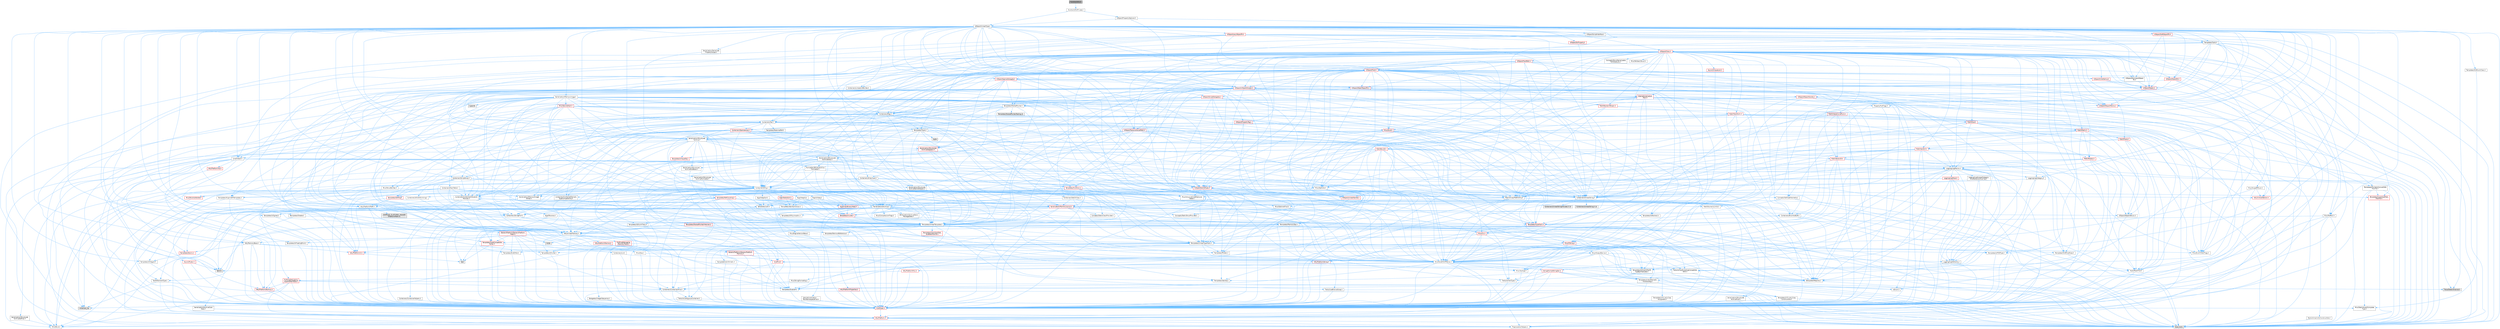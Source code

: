 digraph "FunctionUtils.h"
{
 // INTERACTIVE_SVG=YES
 // LATEX_PDF_SIZE
  bgcolor="transparent";
  edge [fontname=Helvetica,fontsize=10,labelfontname=Helvetica,labelfontsize=10];
  node [fontname=Helvetica,fontsize=10,shape=box,height=0.2,width=0.4];
  Node1 [id="Node000001",label="FunctionUtils.h",height=0.2,width=0.4,color="gray40", fillcolor="grey60", style="filled", fontcolor="black",tooltip=" "];
  Node1 -> Node2 [id="edge1_Node000001_Node000002",color="steelblue1",style="solid",tooltip=" "];
  Node2 [id="Node000002",label="FunctionUtilsPrivate.h",height=0.2,width=0.4,color="grey40", fillcolor="white", style="filled",URL="$d1/d21/FunctionUtilsPrivate_8h.html",tooltip=" "];
  Node2 -> Node3 [id="edge2_Node000002_Node000003",color="steelblue1",style="solid",tooltip=" "];
  Node3 [id="Node000003",label="UObject/UnrealType.h",height=0.2,width=0.4,color="grey40", fillcolor="white", style="filled",URL="$d6/d2f/UnrealType_8h.html",tooltip=" "];
  Node3 -> Node4 [id="edge3_Node000003_Node000004",color="steelblue1",style="solid",tooltip=" "];
  Node4 [id="Node000004",label="Concepts/GetTypeHashable.h",height=0.2,width=0.4,color="grey40", fillcolor="white", style="filled",URL="$d3/da2/GetTypeHashable_8h.html",tooltip=" "];
  Node4 -> Node5 [id="edge4_Node000004_Node000005",color="steelblue1",style="solid",tooltip=" "];
  Node5 [id="Node000005",label="CoreTypes.h",height=0.2,width=0.4,color="red", fillcolor="#FFF0F0", style="filled",URL="$dc/dec/CoreTypes_8h.html",tooltip=" "];
  Node5 -> Node6 [id="edge5_Node000005_Node000006",color="steelblue1",style="solid",tooltip=" "];
  Node6 [id="Node000006",label="HAL/Platform.h",height=0.2,width=0.4,color="red", fillcolor="#FFF0F0", style="filled",URL="$d9/dd0/Platform_8h.html",tooltip=" "];
  Node6 -> Node7 [id="edge6_Node000006_Node000007",color="steelblue1",style="solid",tooltip=" "];
  Node7 [id="Node000007",label="Misc/Build.h",height=0.2,width=0.4,color="grey40", fillcolor="white", style="filled",URL="$d3/dbb/Build_8h.html",tooltip=" "];
  Node6 -> Node9 [id="edge7_Node000006_Node000009",color="steelblue1",style="solid",tooltip=" "];
  Node9 [id="Node000009",label="type_traits",height=0.2,width=0.4,color="grey60", fillcolor="#E0E0E0", style="filled",tooltip=" "];
  Node6 -> Node10 [id="edge8_Node000006_Node000010",color="steelblue1",style="solid",tooltip=" "];
  Node10 [id="Node000010",label="PreprocessorHelpers.h",height=0.2,width=0.4,color="grey40", fillcolor="white", style="filled",URL="$db/ddb/PreprocessorHelpers_8h.html",tooltip=" "];
  Node4 -> Node19 [id="edge9_Node000004_Node000019",color="steelblue1",style="solid",tooltip=" "];
  Node19 [id="Node000019",label="Templates/TypeHash.h",height=0.2,width=0.4,color="red", fillcolor="#FFF0F0", style="filled",URL="$d1/d62/TypeHash_8h.html",tooltip=" "];
  Node19 -> Node5 [id="edge10_Node000019_Node000005",color="steelblue1",style="solid",tooltip=" "];
  Node19 -> Node20 [id="edge11_Node000019_Node000020",color="steelblue1",style="solid",tooltip=" "];
  Node20 [id="Node000020",label="Templates/Requires.h",height=0.2,width=0.4,color="grey40", fillcolor="white", style="filled",URL="$dc/d96/Requires_8h.html",tooltip=" "];
  Node20 -> Node21 [id="edge12_Node000020_Node000021",color="steelblue1",style="solid",tooltip=" "];
  Node21 [id="Node000021",label="Templates/EnableIf.h",height=0.2,width=0.4,color="grey40", fillcolor="white", style="filled",URL="$d7/d60/EnableIf_8h.html",tooltip=" "];
  Node21 -> Node5 [id="edge13_Node000021_Node000005",color="steelblue1",style="solid",tooltip=" "];
  Node20 -> Node9 [id="edge14_Node000020_Node000009",color="steelblue1",style="solid",tooltip=" "];
  Node19 -> Node22 [id="edge15_Node000019_Node000022",color="steelblue1",style="solid",tooltip=" "];
  Node22 [id="Node000022",label="Misc/Crc.h",height=0.2,width=0.4,color="red", fillcolor="#FFF0F0", style="filled",URL="$d4/dd2/Crc_8h.html",tooltip=" "];
  Node22 -> Node5 [id="edge16_Node000022_Node000005",color="steelblue1",style="solid",tooltip=" "];
  Node22 -> Node23 [id="edge17_Node000022_Node000023",color="steelblue1",style="solid",tooltip=" "];
  Node23 [id="Node000023",label="HAL/PlatformString.h",height=0.2,width=0.4,color="red", fillcolor="#FFF0F0", style="filled",URL="$db/db5/PlatformString_8h.html",tooltip=" "];
  Node23 -> Node5 [id="edge18_Node000023_Node000005",color="steelblue1",style="solid",tooltip=" "];
  Node22 -> Node25 [id="edge19_Node000022_Node000025",color="steelblue1",style="solid",tooltip=" "];
  Node25 [id="Node000025",label="Misc/AssertionMacros.h",height=0.2,width=0.4,color="grey40", fillcolor="white", style="filled",URL="$d0/dfa/AssertionMacros_8h.html",tooltip=" "];
  Node25 -> Node5 [id="edge20_Node000025_Node000005",color="steelblue1",style="solid",tooltip=" "];
  Node25 -> Node6 [id="edge21_Node000025_Node000006",color="steelblue1",style="solid",tooltip=" "];
  Node25 -> Node26 [id="edge22_Node000025_Node000026",color="steelblue1",style="solid",tooltip=" "];
  Node26 [id="Node000026",label="HAL/PlatformMisc.h",height=0.2,width=0.4,color="red", fillcolor="#FFF0F0", style="filled",URL="$d0/df5/PlatformMisc_8h.html",tooltip=" "];
  Node26 -> Node5 [id="edge23_Node000026_Node000005",color="steelblue1",style="solid",tooltip=" "];
  Node26 -> Node54 [id="edge24_Node000026_Node000054",color="steelblue1",style="solid",tooltip=" "];
  Node54 [id="Node000054",label="ProfilingDebugging\l/CpuProfilerTrace.h",height=0.2,width=0.4,color="red", fillcolor="#FFF0F0", style="filled",URL="$da/dcb/CpuProfilerTrace_8h.html",tooltip=" "];
  Node54 -> Node5 [id="edge25_Node000054_Node000005",color="steelblue1",style="solid",tooltip=" "];
  Node54 -> Node34 [id="edge26_Node000054_Node000034",color="steelblue1",style="solid",tooltip=" "];
  Node34 [id="Node000034",label="Containers/ContainersFwd.h",height=0.2,width=0.4,color="grey40", fillcolor="white", style="filled",URL="$d4/d0a/ContainersFwd_8h.html",tooltip=" "];
  Node34 -> Node6 [id="edge27_Node000034_Node000006",color="steelblue1",style="solid",tooltip=" "];
  Node34 -> Node5 [id="edge28_Node000034_Node000005",color="steelblue1",style="solid",tooltip=" "];
  Node34 -> Node31 [id="edge29_Node000034_Node000031",color="steelblue1",style="solid",tooltip=" "];
  Node31 [id="Node000031",label="Traits/IsContiguousContainer.h",height=0.2,width=0.4,color="grey40", fillcolor="white", style="filled",URL="$d5/d3c/IsContiguousContainer_8h.html",tooltip=" "];
  Node31 -> Node5 [id="edge30_Node000031_Node000005",color="steelblue1",style="solid",tooltip=" "];
  Node31 -> Node32 [id="edge31_Node000031_Node000032",color="steelblue1",style="solid",tooltip=" "];
  Node32 [id="Node000032",label="Misc/StaticAssertComplete\lType.h",height=0.2,width=0.4,color="grey40", fillcolor="white", style="filled",URL="$d5/d4e/StaticAssertCompleteType_8h.html",tooltip=" "];
  Node31 -> Node30 [id="edge32_Node000031_Node000030",color="steelblue1",style="solid",tooltip=" "];
  Node30 [id="Node000030",label="initializer_list",height=0.2,width=0.4,color="grey60", fillcolor="#E0E0E0", style="filled",tooltip=" "];
  Node54 -> Node55 [id="edge33_Node000054_Node000055",color="steelblue1",style="solid",tooltip=" "];
  Node55 [id="Node000055",label="HAL/PlatformAtomics.h",height=0.2,width=0.4,color="red", fillcolor="#FFF0F0", style="filled",URL="$d3/d36/PlatformAtomics_8h.html",tooltip=" "];
  Node55 -> Node5 [id="edge34_Node000055_Node000005",color="steelblue1",style="solid",tooltip=" "];
  Node54 -> Node10 [id="edge35_Node000054_Node000010",color="steelblue1",style="solid",tooltip=" "];
  Node54 -> Node7 [id="edge36_Node000054_Node000007",color="steelblue1",style="solid",tooltip=" "];
  Node54 -> Node59 [id="edge37_Node000054_Node000059",color="steelblue1",style="solid",tooltip=" "];
  Node59 [id="Node000059",label="Trace/Detail/Channel.h",height=0.2,width=0.4,color="grey60", fillcolor="#E0E0E0", style="filled",tooltip=" "];
  Node25 -> Node10 [id="edge38_Node000025_Node000010",color="steelblue1",style="solid",tooltip=" "];
  Node25 -> Node21 [id="edge39_Node000025_Node000021",color="steelblue1",style="solid",tooltip=" "];
  Node25 -> Node62 [id="edge40_Node000025_Node000062",color="steelblue1",style="solid",tooltip=" "];
  Node62 [id="Node000062",label="Templates/IsArrayOrRefOf\lTypeByPredicate.h",height=0.2,width=0.4,color="grey40", fillcolor="white", style="filled",URL="$d6/da1/IsArrayOrRefOfTypeByPredicate_8h.html",tooltip=" "];
  Node62 -> Node5 [id="edge41_Node000062_Node000005",color="steelblue1",style="solid",tooltip=" "];
  Node25 -> Node63 [id="edge42_Node000025_Node000063",color="steelblue1",style="solid",tooltip=" "];
  Node63 [id="Node000063",label="Templates/IsValidVariadic\lFunctionArg.h",height=0.2,width=0.4,color="grey40", fillcolor="white", style="filled",URL="$d0/dc8/IsValidVariadicFunctionArg_8h.html",tooltip=" "];
  Node63 -> Node5 [id="edge43_Node000063_Node000005",color="steelblue1",style="solid",tooltip=" "];
  Node63 -> Node64 [id="edge44_Node000063_Node000064",color="steelblue1",style="solid",tooltip=" "];
  Node64 [id="Node000064",label="IsEnum.h",height=0.2,width=0.4,color="grey40", fillcolor="white", style="filled",URL="$d4/de5/IsEnum_8h.html",tooltip=" "];
  Node63 -> Node9 [id="edge45_Node000063_Node000009",color="steelblue1",style="solid",tooltip=" "];
  Node25 -> Node65 [id="edge46_Node000025_Node000065",color="steelblue1",style="solid",tooltip=" "];
  Node65 [id="Node000065",label="Traits/IsCharEncodingCompatible\lWith.h",height=0.2,width=0.4,color="grey40", fillcolor="white", style="filled",URL="$df/dd1/IsCharEncodingCompatibleWith_8h.html",tooltip=" "];
  Node65 -> Node9 [id="edge47_Node000065_Node000009",color="steelblue1",style="solid",tooltip=" "];
  Node65 -> Node66 [id="edge48_Node000065_Node000066",color="steelblue1",style="solid",tooltip=" "];
  Node66 [id="Node000066",label="Traits/IsCharType.h",height=0.2,width=0.4,color="grey40", fillcolor="white", style="filled",URL="$db/d51/IsCharType_8h.html",tooltip=" "];
  Node66 -> Node5 [id="edge49_Node000066_Node000005",color="steelblue1",style="solid",tooltip=" "];
  Node25 -> Node67 [id="edge50_Node000025_Node000067",color="steelblue1",style="solid",tooltip=" "];
  Node67 [id="Node000067",label="Misc/VarArgs.h",height=0.2,width=0.4,color="grey40", fillcolor="white", style="filled",URL="$d5/d6f/VarArgs_8h.html",tooltip=" "];
  Node67 -> Node5 [id="edge51_Node000067_Node000005",color="steelblue1",style="solid",tooltip=" "];
  Node25 -> Node68 [id="edge52_Node000025_Node000068",color="steelblue1",style="solid",tooltip=" "];
  Node68 [id="Node000068",label="String/FormatStringSan.h",height=0.2,width=0.4,color="red", fillcolor="#FFF0F0", style="filled",URL="$d3/d8b/FormatStringSan_8h.html",tooltip=" "];
  Node68 -> Node9 [id="edge53_Node000068_Node000009",color="steelblue1",style="solid",tooltip=" "];
  Node68 -> Node5 [id="edge54_Node000068_Node000005",color="steelblue1",style="solid",tooltip=" "];
  Node68 -> Node20 [id="edge55_Node000068_Node000020",color="steelblue1",style="solid",tooltip=" "];
  Node68 -> Node69 [id="edge56_Node000068_Node000069",color="steelblue1",style="solid",tooltip=" "];
  Node69 [id="Node000069",label="Templates/Identity.h",height=0.2,width=0.4,color="grey40", fillcolor="white", style="filled",URL="$d0/dd5/Identity_8h.html",tooltip=" "];
  Node68 -> Node63 [id="edge57_Node000068_Node000063",color="steelblue1",style="solid",tooltip=" "];
  Node68 -> Node66 [id="edge58_Node000068_Node000066",color="steelblue1",style="solid",tooltip=" "];
  Node68 -> Node34 [id="edge59_Node000068_Node000034",color="steelblue1",style="solid",tooltip=" "];
  Node25 -> Node73 [id="edge60_Node000025_Node000073",color="steelblue1",style="solid",tooltip=" "];
  Node73 [id="Node000073",label="atomic",height=0.2,width=0.4,color="grey60", fillcolor="#E0E0E0", style="filled",tooltip=" "];
  Node22 -> Node74 [id="edge61_Node000022_Node000074",color="steelblue1",style="solid",tooltip=" "];
  Node74 [id="Node000074",label="Misc/CString.h",height=0.2,width=0.4,color="red", fillcolor="#FFF0F0", style="filled",URL="$d2/d49/CString_8h.html",tooltip=" "];
  Node74 -> Node5 [id="edge62_Node000074_Node000005",color="steelblue1",style="solid",tooltip=" "];
  Node74 -> Node38 [id="edge63_Node000074_Node000038",color="steelblue1",style="solid",tooltip=" "];
  Node38 [id="Node000038",label="HAL/PlatformCrt.h",height=0.2,width=0.4,color="red", fillcolor="#FFF0F0", style="filled",URL="$d8/d75/PlatformCrt_8h.html",tooltip=" "];
  Node38 -> Node39 [id="edge64_Node000038_Node000039",color="steelblue1",style="solid",tooltip=" "];
  Node39 [id="Node000039",label="new",height=0.2,width=0.4,color="grey60", fillcolor="#E0E0E0", style="filled",tooltip=" "];
  Node74 -> Node23 [id="edge65_Node000074_Node000023",color="steelblue1",style="solid",tooltip=" "];
  Node74 -> Node25 [id="edge66_Node000074_Node000025",color="steelblue1",style="solid",tooltip=" "];
  Node74 -> Node67 [id="edge67_Node000074_Node000067",color="steelblue1",style="solid",tooltip=" "];
  Node74 -> Node62 [id="edge68_Node000074_Node000062",color="steelblue1",style="solid",tooltip=" "];
  Node74 -> Node63 [id="edge69_Node000074_Node000063",color="steelblue1",style="solid",tooltip=" "];
  Node74 -> Node65 [id="edge70_Node000074_Node000065",color="steelblue1",style="solid",tooltip=" "];
  Node22 -> Node79 [id="edge71_Node000022_Node000079",color="steelblue1",style="solid",tooltip=" "];
  Node79 [id="Node000079",label="Templates/UnrealTypeTraits.h",height=0.2,width=0.4,color="grey40", fillcolor="white", style="filled",URL="$d2/d2d/UnrealTypeTraits_8h.html",tooltip=" "];
  Node79 -> Node5 [id="edge72_Node000079_Node000005",color="steelblue1",style="solid",tooltip=" "];
  Node79 -> Node80 [id="edge73_Node000079_Node000080",color="steelblue1",style="solid",tooltip=" "];
  Node80 [id="Node000080",label="Templates/IsPointer.h",height=0.2,width=0.4,color="grey40", fillcolor="white", style="filled",URL="$d7/d05/IsPointer_8h.html",tooltip=" "];
  Node80 -> Node5 [id="edge74_Node000080_Node000005",color="steelblue1",style="solid",tooltip=" "];
  Node79 -> Node25 [id="edge75_Node000079_Node000025",color="steelblue1",style="solid",tooltip=" "];
  Node79 -> Node81 [id="edge76_Node000079_Node000081",color="steelblue1",style="solid",tooltip=" "];
  Node81 [id="Node000081",label="Templates/AndOrNot.h",height=0.2,width=0.4,color="grey40", fillcolor="white", style="filled",URL="$db/d0a/AndOrNot_8h.html",tooltip=" "];
  Node81 -> Node5 [id="edge77_Node000081_Node000005",color="steelblue1",style="solid",tooltip=" "];
  Node79 -> Node21 [id="edge78_Node000079_Node000021",color="steelblue1",style="solid",tooltip=" "];
  Node79 -> Node82 [id="edge79_Node000079_Node000082",color="steelblue1",style="solid",tooltip=" "];
  Node82 [id="Node000082",label="Templates/IsArithmetic.h",height=0.2,width=0.4,color="grey40", fillcolor="white", style="filled",URL="$d2/d5d/IsArithmetic_8h.html",tooltip=" "];
  Node82 -> Node5 [id="edge80_Node000082_Node000005",color="steelblue1",style="solid",tooltip=" "];
  Node79 -> Node64 [id="edge81_Node000079_Node000064",color="steelblue1",style="solid",tooltip=" "];
  Node79 -> Node83 [id="edge82_Node000079_Node000083",color="steelblue1",style="solid",tooltip=" "];
  Node83 [id="Node000083",label="Templates/Models.h",height=0.2,width=0.4,color="grey40", fillcolor="white", style="filled",URL="$d3/d0c/Models_8h.html",tooltip=" "];
  Node83 -> Node69 [id="edge83_Node000083_Node000069",color="steelblue1",style="solid",tooltip=" "];
  Node79 -> Node84 [id="edge84_Node000079_Node000084",color="steelblue1",style="solid",tooltip=" "];
  Node84 [id="Node000084",label="Templates/IsPODType.h",height=0.2,width=0.4,color="grey40", fillcolor="white", style="filled",URL="$d7/db1/IsPODType_8h.html",tooltip=" "];
  Node84 -> Node5 [id="edge85_Node000084_Node000005",color="steelblue1",style="solid",tooltip=" "];
  Node79 -> Node85 [id="edge86_Node000079_Node000085",color="steelblue1",style="solid",tooltip=" "];
  Node85 [id="Node000085",label="Templates/IsUECoreType.h",height=0.2,width=0.4,color="grey40", fillcolor="white", style="filled",URL="$d1/db8/IsUECoreType_8h.html",tooltip=" "];
  Node85 -> Node5 [id="edge87_Node000085_Node000005",color="steelblue1",style="solid",tooltip=" "];
  Node85 -> Node9 [id="edge88_Node000085_Node000009",color="steelblue1",style="solid",tooltip=" "];
  Node79 -> Node86 [id="edge89_Node000079_Node000086",color="steelblue1",style="solid",tooltip=" "];
  Node86 [id="Node000086",label="Templates/IsTriviallyCopy\lConstructible.h",height=0.2,width=0.4,color="grey40", fillcolor="white", style="filled",URL="$d3/d78/IsTriviallyCopyConstructible_8h.html",tooltip=" "];
  Node86 -> Node5 [id="edge90_Node000086_Node000005",color="steelblue1",style="solid",tooltip=" "];
  Node86 -> Node9 [id="edge91_Node000086_Node000009",color="steelblue1",style="solid",tooltip=" "];
  Node22 -> Node66 [id="edge92_Node000022_Node000066",color="steelblue1",style="solid",tooltip=" "];
  Node19 -> Node9 [id="edge93_Node000019_Node000009",color="steelblue1",style="solid",tooltip=" "];
  Node3 -> Node88 [id="edge94_Node000003_Node000088",color="steelblue1",style="solid",tooltip=" "];
  Node88 [id="Node000088",label="Containers/Array.h",height=0.2,width=0.4,color="grey40", fillcolor="white", style="filled",URL="$df/dd0/Array_8h.html",tooltip=" "];
  Node88 -> Node5 [id="edge95_Node000088_Node000005",color="steelblue1",style="solid",tooltip=" "];
  Node88 -> Node25 [id="edge96_Node000088_Node000025",color="steelblue1",style="solid",tooltip=" "];
  Node88 -> Node89 [id="edge97_Node000088_Node000089",color="steelblue1",style="solid",tooltip=" "];
  Node89 [id="Node000089",label="Misc/IntrusiveUnsetOptional\lState.h",height=0.2,width=0.4,color="grey40", fillcolor="white", style="filled",URL="$d2/d0a/IntrusiveUnsetOptionalState_8h.html",tooltip=" "];
  Node89 -> Node90 [id="edge98_Node000089_Node000090",color="steelblue1",style="solid",tooltip=" "];
  Node90 [id="Node000090",label="Misc/OptionalFwd.h",height=0.2,width=0.4,color="grey40", fillcolor="white", style="filled",URL="$dc/d50/OptionalFwd_8h.html",tooltip=" "];
  Node88 -> Node91 [id="edge99_Node000088_Node000091",color="steelblue1",style="solid",tooltip=" "];
  Node91 [id="Node000091",label="Misc/ReverseIterate.h",height=0.2,width=0.4,color="red", fillcolor="#FFF0F0", style="filled",URL="$db/de3/ReverseIterate_8h.html",tooltip=" "];
  Node91 -> Node6 [id="edge100_Node000091_Node000006",color="steelblue1",style="solid",tooltip=" "];
  Node88 -> Node93 [id="edge101_Node000088_Node000093",color="steelblue1",style="solid",tooltip=" "];
  Node93 [id="Node000093",label="HAL/UnrealMemory.h",height=0.2,width=0.4,color="grey40", fillcolor="white", style="filled",URL="$d9/d96/UnrealMemory_8h.html",tooltip=" "];
  Node93 -> Node5 [id="edge102_Node000093_Node000005",color="steelblue1",style="solid",tooltip=" "];
  Node93 -> Node94 [id="edge103_Node000093_Node000094",color="steelblue1",style="solid",tooltip=" "];
  Node94 [id="Node000094",label="GenericPlatform/GenericPlatform\lMemory.h",height=0.2,width=0.4,color="red", fillcolor="#FFF0F0", style="filled",URL="$dd/d22/GenericPlatformMemory_8h.html",tooltip=" "];
  Node94 -> Node33 [id="edge104_Node000094_Node000033",color="steelblue1",style="solid",tooltip=" "];
  Node33 [id="Node000033",label="CoreFwd.h",height=0.2,width=0.4,color="red", fillcolor="#FFF0F0", style="filled",URL="$d1/d1e/CoreFwd_8h.html",tooltip=" "];
  Node33 -> Node5 [id="edge105_Node000033_Node000005",color="steelblue1",style="solid",tooltip=" "];
  Node33 -> Node34 [id="edge106_Node000033_Node000034",color="steelblue1",style="solid",tooltip=" "];
  Node33 -> Node35 [id="edge107_Node000033_Node000035",color="steelblue1",style="solid",tooltip=" "];
  Node35 [id="Node000035",label="Math/MathFwd.h",height=0.2,width=0.4,color="grey40", fillcolor="white", style="filled",URL="$d2/d10/MathFwd_8h.html",tooltip=" "];
  Node35 -> Node6 [id="edge108_Node000035_Node000006",color="steelblue1",style="solid",tooltip=" "];
  Node94 -> Node5 [id="edge109_Node000094_Node000005",color="steelblue1",style="solid",tooltip=" "];
  Node94 -> Node23 [id="edge110_Node000094_Node000023",color="steelblue1",style="solid",tooltip=" "];
  Node93 -> Node95 [id="edge111_Node000093_Node000095",color="steelblue1",style="solid",tooltip=" "];
  Node95 [id="Node000095",label="HAL/MemoryBase.h",height=0.2,width=0.4,color="grey40", fillcolor="white", style="filled",URL="$d6/d9f/MemoryBase_8h.html",tooltip=" "];
  Node95 -> Node5 [id="edge112_Node000095_Node000005",color="steelblue1",style="solid",tooltip=" "];
  Node95 -> Node55 [id="edge113_Node000095_Node000055",color="steelblue1",style="solid",tooltip=" "];
  Node95 -> Node38 [id="edge114_Node000095_Node000038",color="steelblue1",style="solid",tooltip=" "];
  Node95 -> Node96 [id="edge115_Node000095_Node000096",color="steelblue1",style="solid",tooltip=" "];
  Node96 [id="Node000096",label="Misc/Exec.h",height=0.2,width=0.4,color="grey40", fillcolor="white", style="filled",URL="$de/ddb/Exec_8h.html",tooltip=" "];
  Node96 -> Node5 [id="edge116_Node000096_Node000005",color="steelblue1",style="solid",tooltip=" "];
  Node96 -> Node25 [id="edge117_Node000096_Node000025",color="steelblue1",style="solid",tooltip=" "];
  Node95 -> Node97 [id="edge118_Node000095_Node000097",color="steelblue1",style="solid",tooltip=" "];
  Node97 [id="Node000097",label="Misc/OutputDevice.h",height=0.2,width=0.4,color="grey40", fillcolor="white", style="filled",URL="$d7/d32/OutputDevice_8h.html",tooltip=" "];
  Node97 -> Node33 [id="edge119_Node000097_Node000033",color="steelblue1",style="solid",tooltip=" "];
  Node97 -> Node5 [id="edge120_Node000097_Node000005",color="steelblue1",style="solid",tooltip=" "];
  Node97 -> Node98 [id="edge121_Node000097_Node000098",color="steelblue1",style="solid",tooltip=" "];
  Node98 [id="Node000098",label="Logging/LogVerbosity.h",height=0.2,width=0.4,color="grey40", fillcolor="white", style="filled",URL="$d2/d8f/LogVerbosity_8h.html",tooltip=" "];
  Node98 -> Node5 [id="edge122_Node000098_Node000005",color="steelblue1",style="solid",tooltip=" "];
  Node97 -> Node67 [id="edge123_Node000097_Node000067",color="steelblue1",style="solid",tooltip=" "];
  Node97 -> Node62 [id="edge124_Node000097_Node000062",color="steelblue1",style="solid",tooltip=" "];
  Node97 -> Node63 [id="edge125_Node000097_Node000063",color="steelblue1",style="solid",tooltip=" "];
  Node97 -> Node65 [id="edge126_Node000097_Node000065",color="steelblue1",style="solid",tooltip=" "];
  Node95 -> Node99 [id="edge127_Node000095_Node000099",color="steelblue1",style="solid",tooltip=" "];
  Node99 [id="Node000099",label="Templates/Atomic.h",height=0.2,width=0.4,color="red", fillcolor="#FFF0F0", style="filled",URL="$d3/d91/Atomic_8h.html",tooltip=" "];
  Node99 -> Node102 [id="edge128_Node000099_Node000102",color="steelblue1",style="solid",tooltip=" "];
  Node102 [id="Node000102",label="Templates/IsIntegral.h",height=0.2,width=0.4,color="grey40", fillcolor="white", style="filled",URL="$da/d64/IsIntegral_8h.html",tooltip=" "];
  Node102 -> Node5 [id="edge129_Node000102_Node000005",color="steelblue1",style="solid",tooltip=" "];
  Node99 -> Node73 [id="edge130_Node000099_Node000073",color="steelblue1",style="solid",tooltip=" "];
  Node93 -> Node105 [id="edge131_Node000093_Node000105",color="steelblue1",style="solid",tooltip=" "];
  Node105 [id="Node000105",label="HAL/PlatformMemory.h",height=0.2,width=0.4,color="red", fillcolor="#FFF0F0", style="filled",URL="$de/d68/PlatformMemory_8h.html",tooltip=" "];
  Node105 -> Node5 [id="edge132_Node000105_Node000005",color="steelblue1",style="solid",tooltip=" "];
  Node105 -> Node94 [id="edge133_Node000105_Node000094",color="steelblue1",style="solid",tooltip=" "];
  Node93 -> Node107 [id="edge134_Node000093_Node000107",color="steelblue1",style="solid",tooltip=" "];
  Node107 [id="Node000107",label="ProfilingDebugging\l/MemoryTrace.h",height=0.2,width=0.4,color="red", fillcolor="#FFF0F0", style="filled",URL="$da/dd7/MemoryTrace_8h.html",tooltip=" "];
  Node107 -> Node6 [id="edge135_Node000107_Node000006",color="steelblue1",style="solid",tooltip=" "];
  Node107 -> Node50 [id="edge136_Node000107_Node000050",color="steelblue1",style="solid",tooltip=" "];
  Node50 [id="Node000050",label="Misc/EnumClassFlags.h",height=0.2,width=0.4,color="grey40", fillcolor="white", style="filled",URL="$d8/de7/EnumClassFlags_8h.html",tooltip=" "];
  Node93 -> Node80 [id="edge137_Node000093_Node000080",color="steelblue1",style="solid",tooltip=" "];
  Node88 -> Node79 [id="edge138_Node000088_Node000079",color="steelblue1",style="solid",tooltip=" "];
  Node88 -> Node108 [id="edge139_Node000088_Node000108",color="steelblue1",style="solid",tooltip=" "];
  Node108 [id="Node000108",label="Templates/UnrealTemplate.h",height=0.2,width=0.4,color="grey40", fillcolor="white", style="filled",URL="$d4/d24/UnrealTemplate_8h.html",tooltip=" "];
  Node108 -> Node5 [id="edge140_Node000108_Node000005",color="steelblue1",style="solid",tooltip=" "];
  Node108 -> Node80 [id="edge141_Node000108_Node000080",color="steelblue1",style="solid",tooltip=" "];
  Node108 -> Node93 [id="edge142_Node000108_Node000093",color="steelblue1",style="solid",tooltip=" "];
  Node108 -> Node109 [id="edge143_Node000108_Node000109",color="steelblue1",style="solid",tooltip=" "];
  Node109 [id="Node000109",label="Templates/CopyQualifiers\lAndRefsFromTo.h",height=0.2,width=0.4,color="red", fillcolor="#FFF0F0", style="filled",URL="$d3/db3/CopyQualifiersAndRefsFromTo_8h.html",tooltip=" "];
  Node108 -> Node79 [id="edge144_Node000108_Node000079",color="steelblue1",style="solid",tooltip=" "];
  Node108 -> Node111 [id="edge145_Node000108_Node000111",color="steelblue1",style="solid",tooltip=" "];
  Node111 [id="Node000111",label="Templates/RemoveReference.h",height=0.2,width=0.4,color="grey40", fillcolor="white", style="filled",URL="$da/dbe/RemoveReference_8h.html",tooltip=" "];
  Node111 -> Node5 [id="edge146_Node000111_Node000005",color="steelblue1",style="solid",tooltip=" "];
  Node108 -> Node20 [id="edge147_Node000108_Node000020",color="steelblue1",style="solid",tooltip=" "];
  Node108 -> Node112 [id="edge148_Node000108_Node000112",color="steelblue1",style="solid",tooltip=" "];
  Node112 [id="Node000112",label="Templates/TypeCompatible\lBytes.h",height=0.2,width=0.4,color="red", fillcolor="#FFF0F0", style="filled",URL="$df/d0a/TypeCompatibleBytes_8h.html",tooltip=" "];
  Node112 -> Node5 [id="edge149_Node000112_Node000005",color="steelblue1",style="solid",tooltip=" "];
  Node112 -> Node39 [id="edge150_Node000112_Node000039",color="steelblue1",style="solid",tooltip=" "];
  Node112 -> Node9 [id="edge151_Node000112_Node000009",color="steelblue1",style="solid",tooltip=" "];
  Node108 -> Node69 [id="edge152_Node000108_Node000069",color="steelblue1",style="solid",tooltip=" "];
  Node108 -> Node31 [id="edge153_Node000108_Node000031",color="steelblue1",style="solid",tooltip=" "];
  Node108 -> Node113 [id="edge154_Node000108_Node000113",color="steelblue1",style="solid",tooltip=" "];
  Node113 [id="Node000113",label="Traits/UseBitwiseSwap.h",height=0.2,width=0.4,color="grey40", fillcolor="white", style="filled",URL="$db/df3/UseBitwiseSwap_8h.html",tooltip=" "];
  Node113 -> Node5 [id="edge155_Node000113_Node000005",color="steelblue1",style="solid",tooltip=" "];
  Node113 -> Node9 [id="edge156_Node000113_Node000009",color="steelblue1",style="solid",tooltip=" "];
  Node108 -> Node9 [id="edge157_Node000108_Node000009",color="steelblue1",style="solid",tooltip=" "];
  Node88 -> Node114 [id="edge158_Node000088_Node000114",color="steelblue1",style="solid",tooltip=" "];
  Node114 [id="Node000114",label="Containers/AllowShrinking.h",height=0.2,width=0.4,color="grey40", fillcolor="white", style="filled",URL="$d7/d1a/AllowShrinking_8h.html",tooltip=" "];
  Node114 -> Node5 [id="edge159_Node000114_Node000005",color="steelblue1",style="solid",tooltip=" "];
  Node88 -> Node115 [id="edge160_Node000088_Node000115",color="steelblue1",style="solid",tooltip=" "];
  Node115 [id="Node000115",label="Containers/ContainerAllocation\lPolicies.h",height=0.2,width=0.4,color="grey40", fillcolor="white", style="filled",URL="$d7/dff/ContainerAllocationPolicies_8h.html",tooltip=" "];
  Node115 -> Node5 [id="edge161_Node000115_Node000005",color="steelblue1",style="solid",tooltip=" "];
  Node115 -> Node116 [id="edge162_Node000115_Node000116",color="steelblue1",style="solid",tooltip=" "];
  Node116 [id="Node000116",label="Containers/ContainerHelpers.h",height=0.2,width=0.4,color="grey40", fillcolor="white", style="filled",URL="$d7/d33/ContainerHelpers_8h.html",tooltip=" "];
  Node116 -> Node5 [id="edge163_Node000116_Node000005",color="steelblue1",style="solid",tooltip=" "];
  Node115 -> Node115 [id="edge164_Node000115_Node000115",color="steelblue1",style="solid",tooltip=" "];
  Node115 -> Node117 [id="edge165_Node000115_Node000117",color="steelblue1",style="solid",tooltip=" "];
  Node117 [id="Node000117",label="HAL/PlatformMath.h",height=0.2,width=0.4,color="grey40", fillcolor="white", style="filled",URL="$dc/d53/PlatformMath_8h.html",tooltip=" "];
  Node117 -> Node5 [id="edge166_Node000117_Node000005",color="steelblue1",style="solid",tooltip=" "];
  Node117 -> Node118 [id="edge167_Node000117_Node000118",color="steelblue1",style="solid",tooltip=" "];
  Node118 [id="Node000118",label="GenericPlatform/GenericPlatform\lMath.h",height=0.2,width=0.4,color="red", fillcolor="#FFF0F0", style="filled",URL="$d5/d79/GenericPlatformMath_8h.html",tooltip=" "];
  Node118 -> Node5 [id="edge168_Node000118_Node000005",color="steelblue1",style="solid",tooltip=" "];
  Node118 -> Node34 [id="edge169_Node000118_Node000034",color="steelblue1",style="solid",tooltip=" "];
  Node118 -> Node38 [id="edge170_Node000118_Node000038",color="steelblue1",style="solid",tooltip=" "];
  Node118 -> Node81 [id="edge171_Node000118_Node000081",color="steelblue1",style="solid",tooltip=" "];
  Node118 -> Node120 [id="edge172_Node000118_Node000120",color="steelblue1",style="solid",tooltip=" "];
  Node120 [id="Node000120",label="Templates/IsFloatingPoint.h",height=0.2,width=0.4,color="grey40", fillcolor="white", style="filled",URL="$d3/d11/IsFloatingPoint_8h.html",tooltip=" "];
  Node120 -> Node5 [id="edge173_Node000120_Node000005",color="steelblue1",style="solid",tooltip=" "];
  Node118 -> Node79 [id="edge174_Node000118_Node000079",color="steelblue1",style="solid",tooltip=" "];
  Node118 -> Node20 [id="edge175_Node000118_Node000020",color="steelblue1",style="solid",tooltip=" "];
  Node118 -> Node112 [id="edge176_Node000118_Node000112",color="steelblue1",style="solid",tooltip=" "];
  Node118 -> Node123 [id="edge177_Node000118_Node000123",color="steelblue1",style="solid",tooltip=" "];
  Node123 [id="Node000123",label="limits",height=0.2,width=0.4,color="grey60", fillcolor="#E0E0E0", style="filled",tooltip=" "];
  Node118 -> Node9 [id="edge178_Node000118_Node000009",color="steelblue1",style="solid",tooltip=" "];
  Node117 -> Node124 [id="edge179_Node000117_Node000124",color="steelblue1",style="solid",tooltip=" "];
  Node124 [id="Node000124",label="COMPILED_PLATFORM_HEADER\l(PlatformMath.h)",height=0.2,width=0.4,color="grey60", fillcolor="#E0E0E0", style="filled",tooltip=" "];
  Node115 -> Node93 [id="edge180_Node000115_Node000093",color="steelblue1",style="solid",tooltip=" "];
  Node115 -> Node48 [id="edge181_Node000115_Node000048",color="steelblue1",style="solid",tooltip=" "];
  Node48 [id="Node000048",label="Math/NumericLimits.h",height=0.2,width=0.4,color="grey40", fillcolor="white", style="filled",URL="$df/d1b/NumericLimits_8h.html",tooltip=" "];
  Node48 -> Node5 [id="edge182_Node000048_Node000005",color="steelblue1",style="solid",tooltip=" "];
  Node115 -> Node25 [id="edge183_Node000115_Node000025",color="steelblue1",style="solid",tooltip=" "];
  Node115 -> Node125 [id="edge184_Node000115_Node000125",color="steelblue1",style="solid",tooltip=" "];
  Node125 [id="Node000125",label="Templates/IsPolymorphic.h",height=0.2,width=0.4,color="grey40", fillcolor="white", style="filled",URL="$dc/d20/IsPolymorphic_8h.html",tooltip=" "];
  Node115 -> Node126 [id="edge185_Node000115_Node000126",color="steelblue1",style="solid",tooltip=" "];
  Node126 [id="Node000126",label="Templates/MemoryOps.h",height=0.2,width=0.4,color="grey40", fillcolor="white", style="filled",URL="$db/dea/MemoryOps_8h.html",tooltip=" "];
  Node126 -> Node5 [id="edge186_Node000126_Node000005",color="steelblue1",style="solid",tooltip=" "];
  Node126 -> Node93 [id="edge187_Node000126_Node000093",color="steelblue1",style="solid",tooltip=" "];
  Node126 -> Node104 [id="edge188_Node000126_Node000104",color="steelblue1",style="solid",tooltip=" "];
  Node104 [id="Node000104",label="Templates/IsTriviallyCopy\lAssignable.h",height=0.2,width=0.4,color="grey40", fillcolor="white", style="filled",URL="$d2/df2/IsTriviallyCopyAssignable_8h.html",tooltip=" "];
  Node104 -> Node5 [id="edge189_Node000104_Node000005",color="steelblue1",style="solid",tooltip=" "];
  Node104 -> Node9 [id="edge190_Node000104_Node000009",color="steelblue1",style="solid",tooltip=" "];
  Node126 -> Node86 [id="edge191_Node000126_Node000086",color="steelblue1",style="solid",tooltip=" "];
  Node126 -> Node20 [id="edge192_Node000126_Node000020",color="steelblue1",style="solid",tooltip=" "];
  Node126 -> Node79 [id="edge193_Node000126_Node000079",color="steelblue1",style="solid",tooltip=" "];
  Node126 -> Node113 [id="edge194_Node000126_Node000113",color="steelblue1",style="solid",tooltip=" "];
  Node126 -> Node39 [id="edge195_Node000126_Node000039",color="steelblue1",style="solid",tooltip=" "];
  Node126 -> Node9 [id="edge196_Node000126_Node000009",color="steelblue1",style="solid",tooltip=" "];
  Node115 -> Node112 [id="edge197_Node000115_Node000112",color="steelblue1",style="solid",tooltip=" "];
  Node115 -> Node9 [id="edge198_Node000115_Node000009",color="steelblue1",style="solid",tooltip=" "];
  Node88 -> Node127 [id="edge199_Node000088_Node000127",color="steelblue1",style="solid",tooltip=" "];
  Node127 [id="Node000127",label="Containers/ContainerElement\lTypeCompatibility.h",height=0.2,width=0.4,color="grey40", fillcolor="white", style="filled",URL="$df/ddf/ContainerElementTypeCompatibility_8h.html",tooltip=" "];
  Node127 -> Node5 [id="edge200_Node000127_Node000005",color="steelblue1",style="solid",tooltip=" "];
  Node127 -> Node79 [id="edge201_Node000127_Node000079",color="steelblue1",style="solid",tooltip=" "];
  Node88 -> Node128 [id="edge202_Node000088_Node000128",color="steelblue1",style="solid",tooltip=" "];
  Node128 [id="Node000128",label="Serialization/Archive.h",height=0.2,width=0.4,color="grey40", fillcolor="white", style="filled",URL="$d7/d3b/Archive_8h.html",tooltip=" "];
  Node128 -> Node33 [id="edge203_Node000128_Node000033",color="steelblue1",style="solid",tooltip=" "];
  Node128 -> Node5 [id="edge204_Node000128_Node000005",color="steelblue1",style="solid",tooltip=" "];
  Node128 -> Node129 [id="edge205_Node000128_Node000129",color="steelblue1",style="solid",tooltip=" "];
  Node129 [id="Node000129",label="HAL/PlatformProperties.h",height=0.2,width=0.4,color="red", fillcolor="#FFF0F0", style="filled",URL="$d9/db0/PlatformProperties_8h.html",tooltip=" "];
  Node129 -> Node5 [id="edge206_Node000129_Node000005",color="steelblue1",style="solid",tooltip=" "];
  Node128 -> Node132 [id="edge207_Node000128_Node000132",color="steelblue1",style="solid",tooltip=" "];
  Node132 [id="Node000132",label="Internationalization\l/TextNamespaceFwd.h",height=0.2,width=0.4,color="grey40", fillcolor="white", style="filled",URL="$d8/d97/TextNamespaceFwd_8h.html",tooltip=" "];
  Node132 -> Node5 [id="edge208_Node000132_Node000005",color="steelblue1",style="solid",tooltip=" "];
  Node128 -> Node35 [id="edge209_Node000128_Node000035",color="steelblue1",style="solid",tooltip=" "];
  Node128 -> Node25 [id="edge210_Node000128_Node000025",color="steelblue1",style="solid",tooltip=" "];
  Node128 -> Node7 [id="edge211_Node000128_Node000007",color="steelblue1",style="solid",tooltip=" "];
  Node128 -> Node49 [id="edge212_Node000128_Node000049",color="steelblue1",style="solid",tooltip=" "];
  Node49 [id="Node000049",label="Misc/CompressionFlags.h",height=0.2,width=0.4,color="grey40", fillcolor="white", style="filled",URL="$d9/d76/CompressionFlags_8h.html",tooltip=" "];
  Node128 -> Node133 [id="edge213_Node000128_Node000133",color="steelblue1",style="solid",tooltip=" "];
  Node133 [id="Node000133",label="Misc/EngineVersionBase.h",height=0.2,width=0.4,color="grey40", fillcolor="white", style="filled",URL="$d5/d2b/EngineVersionBase_8h.html",tooltip=" "];
  Node133 -> Node5 [id="edge214_Node000133_Node000005",color="steelblue1",style="solid",tooltip=" "];
  Node128 -> Node67 [id="edge215_Node000128_Node000067",color="steelblue1",style="solid",tooltip=" "];
  Node128 -> Node134 [id="edge216_Node000128_Node000134",color="steelblue1",style="solid",tooltip=" "];
  Node134 [id="Node000134",label="Serialization/ArchiveCook\lData.h",height=0.2,width=0.4,color="grey40", fillcolor="white", style="filled",URL="$dc/db6/ArchiveCookData_8h.html",tooltip=" "];
  Node134 -> Node6 [id="edge217_Node000134_Node000006",color="steelblue1",style="solid",tooltip=" "];
  Node128 -> Node135 [id="edge218_Node000128_Node000135",color="steelblue1",style="solid",tooltip=" "];
  Node135 [id="Node000135",label="Serialization/ArchiveSave\lPackageData.h",height=0.2,width=0.4,color="grey40", fillcolor="white", style="filled",URL="$d1/d37/ArchiveSavePackageData_8h.html",tooltip=" "];
  Node128 -> Node21 [id="edge219_Node000128_Node000021",color="steelblue1",style="solid",tooltip=" "];
  Node128 -> Node62 [id="edge220_Node000128_Node000062",color="steelblue1",style="solid",tooltip=" "];
  Node128 -> Node136 [id="edge221_Node000128_Node000136",color="steelblue1",style="solid",tooltip=" "];
  Node136 [id="Node000136",label="Templates/IsEnumClass.h",height=0.2,width=0.4,color="grey40", fillcolor="white", style="filled",URL="$d7/d15/IsEnumClass_8h.html",tooltip=" "];
  Node136 -> Node5 [id="edge222_Node000136_Node000005",color="steelblue1",style="solid",tooltip=" "];
  Node136 -> Node81 [id="edge223_Node000136_Node000081",color="steelblue1",style="solid",tooltip=" "];
  Node128 -> Node122 [id="edge224_Node000128_Node000122",color="steelblue1",style="solid",tooltip=" "];
  Node122 [id="Node000122",label="Templates/IsSigned.h",height=0.2,width=0.4,color="grey40", fillcolor="white", style="filled",URL="$d8/dd8/IsSigned_8h.html",tooltip=" "];
  Node122 -> Node5 [id="edge225_Node000122_Node000005",color="steelblue1",style="solid",tooltip=" "];
  Node128 -> Node63 [id="edge226_Node000128_Node000063",color="steelblue1",style="solid",tooltip=" "];
  Node128 -> Node108 [id="edge227_Node000128_Node000108",color="steelblue1",style="solid",tooltip=" "];
  Node128 -> Node65 [id="edge228_Node000128_Node000065",color="steelblue1",style="solid",tooltip=" "];
  Node128 -> Node137 [id="edge229_Node000128_Node000137",color="steelblue1",style="solid",tooltip=" "];
  Node137 [id="Node000137",label="UObject/ObjectVersion.h",height=0.2,width=0.4,color="grey40", fillcolor="white", style="filled",URL="$da/d63/ObjectVersion_8h.html",tooltip=" "];
  Node137 -> Node5 [id="edge230_Node000137_Node000005",color="steelblue1",style="solid",tooltip=" "];
  Node88 -> Node138 [id="edge231_Node000088_Node000138",color="steelblue1",style="solid",tooltip=" "];
  Node138 [id="Node000138",label="Serialization/MemoryImage\lWriter.h",height=0.2,width=0.4,color="grey40", fillcolor="white", style="filled",URL="$d0/d08/MemoryImageWriter_8h.html",tooltip=" "];
  Node138 -> Node5 [id="edge232_Node000138_Node000005",color="steelblue1",style="solid",tooltip=" "];
  Node138 -> Node139 [id="edge233_Node000138_Node000139",color="steelblue1",style="solid",tooltip=" "];
  Node139 [id="Node000139",label="Serialization/MemoryLayout.h",height=0.2,width=0.4,color="red", fillcolor="#FFF0F0", style="filled",URL="$d7/d66/MemoryLayout_8h.html",tooltip=" "];
  Node139 -> Node140 [id="edge234_Node000139_Node000140",color="steelblue1",style="solid",tooltip=" "];
  Node140 [id="Node000140",label="Concepts/StaticClassProvider.h",height=0.2,width=0.4,color="grey40", fillcolor="white", style="filled",URL="$dd/d83/StaticClassProvider_8h.html",tooltip=" "];
  Node139 -> Node141 [id="edge235_Node000139_Node000141",color="steelblue1",style="solid",tooltip=" "];
  Node141 [id="Node000141",label="Concepts/StaticStructProvider.h",height=0.2,width=0.4,color="grey40", fillcolor="white", style="filled",URL="$d5/d77/StaticStructProvider_8h.html",tooltip=" "];
  Node139 -> Node142 [id="edge236_Node000139_Node000142",color="steelblue1",style="solid",tooltip=" "];
  Node142 [id="Node000142",label="Containers/EnumAsByte.h",height=0.2,width=0.4,color="grey40", fillcolor="white", style="filled",URL="$d6/d9a/EnumAsByte_8h.html",tooltip=" "];
  Node142 -> Node5 [id="edge237_Node000142_Node000005",color="steelblue1",style="solid",tooltip=" "];
  Node142 -> Node84 [id="edge238_Node000142_Node000084",color="steelblue1",style="solid",tooltip=" "];
  Node142 -> Node19 [id="edge239_Node000142_Node000019",color="steelblue1",style="solid",tooltip=" "];
  Node139 -> Node28 [id="edge240_Node000139_Node000028",color="steelblue1",style="solid",tooltip=" "];
  Node28 [id="Node000028",label="Containers/StringFwd.h",height=0.2,width=0.4,color="grey40", fillcolor="white", style="filled",URL="$df/d37/StringFwd_8h.html",tooltip=" "];
  Node28 -> Node5 [id="edge241_Node000028_Node000005",color="steelblue1",style="solid",tooltip=" "];
  Node28 -> Node29 [id="edge242_Node000028_Node000029",color="steelblue1",style="solid",tooltip=" "];
  Node29 [id="Node000029",label="Traits/ElementType.h",height=0.2,width=0.4,color="grey40", fillcolor="white", style="filled",URL="$d5/d4f/ElementType_8h.html",tooltip=" "];
  Node29 -> Node6 [id="edge243_Node000029_Node000006",color="steelblue1",style="solid",tooltip=" "];
  Node29 -> Node30 [id="edge244_Node000029_Node000030",color="steelblue1",style="solid",tooltip=" "];
  Node29 -> Node9 [id="edge245_Node000029_Node000009",color="steelblue1",style="solid",tooltip=" "];
  Node28 -> Node31 [id="edge246_Node000028_Node000031",color="steelblue1",style="solid",tooltip=" "];
  Node139 -> Node93 [id="edge247_Node000139_Node000093",color="steelblue1",style="solid",tooltip=" "];
  Node139 -> Node21 [id="edge248_Node000139_Node000021",color="steelblue1",style="solid",tooltip=" "];
  Node139 -> Node144 [id="edge249_Node000139_Node000144",color="steelblue1",style="solid",tooltip=" "];
  Node144 [id="Node000144",label="Templates/IsAbstract.h",height=0.2,width=0.4,color="grey40", fillcolor="white", style="filled",URL="$d8/db7/IsAbstract_8h.html",tooltip=" "];
  Node139 -> Node125 [id="edge250_Node000139_Node000125",color="steelblue1",style="solid",tooltip=" "];
  Node139 -> Node83 [id="edge251_Node000139_Node000083",color="steelblue1",style="solid",tooltip=" "];
  Node139 -> Node108 [id="edge252_Node000139_Node000108",color="steelblue1",style="solid",tooltip=" "];
  Node88 -> Node145 [id="edge253_Node000088_Node000145",color="steelblue1",style="solid",tooltip=" "];
  Node145 [id="Node000145",label="Algo/Heapify.h",height=0.2,width=0.4,color="grey40", fillcolor="white", style="filled",URL="$d0/d2a/Heapify_8h.html",tooltip=" "];
  Node145 -> Node146 [id="edge254_Node000145_Node000146",color="steelblue1",style="solid",tooltip=" "];
  Node146 [id="Node000146",label="Algo/Impl/BinaryHeap.h",height=0.2,width=0.4,color="red", fillcolor="#FFF0F0", style="filled",URL="$d7/da3/Algo_2Impl_2BinaryHeap_8h.html",tooltip=" "];
  Node146 -> Node147 [id="edge255_Node000146_Node000147",color="steelblue1",style="solid",tooltip=" "];
  Node147 [id="Node000147",label="Templates/Invoke.h",height=0.2,width=0.4,color="red", fillcolor="#FFF0F0", style="filled",URL="$d7/deb/Invoke_8h.html",tooltip=" "];
  Node147 -> Node5 [id="edge256_Node000147_Node000005",color="steelblue1",style="solid",tooltip=" "];
  Node147 -> Node108 [id="edge257_Node000147_Node000108",color="steelblue1",style="solid",tooltip=" "];
  Node147 -> Node9 [id="edge258_Node000147_Node000009",color="steelblue1",style="solid",tooltip=" "];
  Node146 -> Node9 [id="edge259_Node000146_Node000009",color="steelblue1",style="solid",tooltip=" "];
  Node145 -> Node151 [id="edge260_Node000145_Node000151",color="steelblue1",style="solid",tooltip=" "];
  Node151 [id="Node000151",label="Templates/IdentityFunctor.h",height=0.2,width=0.4,color="grey40", fillcolor="white", style="filled",URL="$d7/d2e/IdentityFunctor_8h.html",tooltip=" "];
  Node151 -> Node6 [id="edge261_Node000151_Node000006",color="steelblue1",style="solid",tooltip=" "];
  Node145 -> Node147 [id="edge262_Node000145_Node000147",color="steelblue1",style="solid",tooltip=" "];
  Node145 -> Node152 [id="edge263_Node000145_Node000152",color="steelblue1",style="solid",tooltip=" "];
  Node152 [id="Node000152",label="Templates/Less.h",height=0.2,width=0.4,color="grey40", fillcolor="white", style="filled",URL="$de/dc8/Less_8h.html",tooltip=" "];
  Node152 -> Node5 [id="edge264_Node000152_Node000005",color="steelblue1",style="solid",tooltip=" "];
  Node152 -> Node108 [id="edge265_Node000152_Node000108",color="steelblue1",style="solid",tooltip=" "];
  Node145 -> Node108 [id="edge266_Node000145_Node000108",color="steelblue1",style="solid",tooltip=" "];
  Node88 -> Node153 [id="edge267_Node000088_Node000153",color="steelblue1",style="solid",tooltip=" "];
  Node153 [id="Node000153",label="Algo/HeapSort.h",height=0.2,width=0.4,color="grey40", fillcolor="white", style="filled",URL="$d3/d92/HeapSort_8h.html",tooltip=" "];
  Node153 -> Node146 [id="edge268_Node000153_Node000146",color="steelblue1",style="solid",tooltip=" "];
  Node153 -> Node151 [id="edge269_Node000153_Node000151",color="steelblue1",style="solid",tooltip=" "];
  Node153 -> Node152 [id="edge270_Node000153_Node000152",color="steelblue1",style="solid",tooltip=" "];
  Node153 -> Node108 [id="edge271_Node000153_Node000108",color="steelblue1",style="solid",tooltip=" "];
  Node88 -> Node154 [id="edge272_Node000088_Node000154",color="steelblue1",style="solid",tooltip=" "];
  Node154 [id="Node000154",label="Algo/IsHeap.h",height=0.2,width=0.4,color="grey40", fillcolor="white", style="filled",URL="$de/d32/IsHeap_8h.html",tooltip=" "];
  Node154 -> Node146 [id="edge273_Node000154_Node000146",color="steelblue1",style="solid",tooltip=" "];
  Node154 -> Node151 [id="edge274_Node000154_Node000151",color="steelblue1",style="solid",tooltip=" "];
  Node154 -> Node147 [id="edge275_Node000154_Node000147",color="steelblue1",style="solid",tooltip=" "];
  Node154 -> Node152 [id="edge276_Node000154_Node000152",color="steelblue1",style="solid",tooltip=" "];
  Node154 -> Node108 [id="edge277_Node000154_Node000108",color="steelblue1",style="solid",tooltip=" "];
  Node88 -> Node146 [id="edge278_Node000088_Node000146",color="steelblue1",style="solid",tooltip=" "];
  Node88 -> Node155 [id="edge279_Node000088_Node000155",color="steelblue1",style="solid",tooltip=" "];
  Node155 [id="Node000155",label="Algo/StableSort.h",height=0.2,width=0.4,color="red", fillcolor="#FFF0F0", style="filled",URL="$d7/d3c/StableSort_8h.html",tooltip=" "];
  Node155 -> Node151 [id="edge280_Node000155_Node000151",color="steelblue1",style="solid",tooltip=" "];
  Node155 -> Node147 [id="edge281_Node000155_Node000147",color="steelblue1",style="solid",tooltip=" "];
  Node155 -> Node152 [id="edge282_Node000155_Node000152",color="steelblue1",style="solid",tooltip=" "];
  Node155 -> Node108 [id="edge283_Node000155_Node000108",color="steelblue1",style="solid",tooltip=" "];
  Node88 -> Node4 [id="edge284_Node000088_Node000004",color="steelblue1",style="solid",tooltip=" "];
  Node88 -> Node151 [id="edge285_Node000088_Node000151",color="steelblue1",style="solid",tooltip=" "];
  Node88 -> Node147 [id="edge286_Node000088_Node000147",color="steelblue1",style="solid",tooltip=" "];
  Node88 -> Node152 [id="edge287_Node000088_Node000152",color="steelblue1",style="solid",tooltip=" "];
  Node88 -> Node158 [id="edge288_Node000088_Node000158",color="steelblue1",style="solid",tooltip=" "];
  Node158 [id="Node000158",label="Templates/LosesQualifiers\lFromTo.h",height=0.2,width=0.4,color="red", fillcolor="#FFF0F0", style="filled",URL="$d2/db3/LosesQualifiersFromTo_8h.html",tooltip=" "];
  Node158 -> Node9 [id="edge289_Node000158_Node000009",color="steelblue1",style="solid",tooltip=" "];
  Node88 -> Node20 [id="edge290_Node000088_Node000020",color="steelblue1",style="solid",tooltip=" "];
  Node88 -> Node159 [id="edge291_Node000088_Node000159",color="steelblue1",style="solid",tooltip=" "];
  Node159 [id="Node000159",label="Templates/Sorting.h",height=0.2,width=0.4,color="red", fillcolor="#FFF0F0", style="filled",URL="$d3/d9e/Sorting_8h.html",tooltip=" "];
  Node159 -> Node5 [id="edge292_Node000159_Node000005",color="steelblue1",style="solid",tooltip=" "];
  Node159 -> Node117 [id="edge293_Node000159_Node000117",color="steelblue1",style="solid",tooltip=" "];
  Node159 -> Node152 [id="edge294_Node000159_Node000152",color="steelblue1",style="solid",tooltip=" "];
  Node88 -> Node163 [id="edge295_Node000088_Node000163",color="steelblue1",style="solid",tooltip=" "];
  Node163 [id="Node000163",label="Templates/AlignmentTemplates.h",height=0.2,width=0.4,color="grey40", fillcolor="white", style="filled",URL="$dd/d32/AlignmentTemplates_8h.html",tooltip=" "];
  Node163 -> Node5 [id="edge296_Node000163_Node000005",color="steelblue1",style="solid",tooltip=" "];
  Node163 -> Node102 [id="edge297_Node000163_Node000102",color="steelblue1",style="solid",tooltip=" "];
  Node163 -> Node80 [id="edge298_Node000163_Node000080",color="steelblue1",style="solid",tooltip=" "];
  Node88 -> Node29 [id="edge299_Node000088_Node000029",color="steelblue1",style="solid",tooltip=" "];
  Node88 -> Node123 [id="edge300_Node000088_Node000123",color="steelblue1",style="solid",tooltip=" "];
  Node88 -> Node9 [id="edge301_Node000088_Node000009",color="steelblue1",style="solid",tooltip=" "];
  Node3 -> Node164 [id="edge302_Node000003_Node000164",color="steelblue1",style="solid",tooltip=" "];
  Node164 [id="Node000164",label="Containers/ArrayView.h",height=0.2,width=0.4,color="grey40", fillcolor="white", style="filled",URL="$d7/df4/ArrayView_8h.html",tooltip=" "];
  Node164 -> Node5 [id="edge303_Node000164_Node000005",color="steelblue1",style="solid",tooltip=" "];
  Node164 -> Node34 [id="edge304_Node000164_Node000034",color="steelblue1",style="solid",tooltip=" "];
  Node164 -> Node25 [id="edge305_Node000164_Node000025",color="steelblue1",style="solid",tooltip=" "];
  Node164 -> Node91 [id="edge306_Node000164_Node000091",color="steelblue1",style="solid",tooltip=" "];
  Node164 -> Node89 [id="edge307_Node000164_Node000089",color="steelblue1",style="solid",tooltip=" "];
  Node164 -> Node147 [id="edge308_Node000164_Node000147",color="steelblue1",style="solid",tooltip=" "];
  Node164 -> Node79 [id="edge309_Node000164_Node000079",color="steelblue1",style="solid",tooltip=" "];
  Node164 -> Node29 [id="edge310_Node000164_Node000029",color="steelblue1",style="solid",tooltip=" "];
  Node164 -> Node88 [id="edge311_Node000164_Node000088",color="steelblue1",style="solid",tooltip=" "];
  Node164 -> Node162 [id="edge312_Node000164_Node000162",color="steelblue1",style="solid",tooltip=" "];
  Node162 [id="Node000162",label="Math/UnrealMathUtility.h",height=0.2,width=0.4,color="grey40", fillcolor="white", style="filled",URL="$db/db8/UnrealMathUtility_8h.html",tooltip=" "];
  Node162 -> Node5 [id="edge313_Node000162_Node000005",color="steelblue1",style="solid",tooltip=" "];
  Node162 -> Node25 [id="edge314_Node000162_Node000025",color="steelblue1",style="solid",tooltip=" "];
  Node162 -> Node117 [id="edge315_Node000162_Node000117",color="steelblue1",style="solid",tooltip=" "];
  Node162 -> Node35 [id="edge316_Node000162_Node000035",color="steelblue1",style="solid",tooltip=" "];
  Node162 -> Node69 [id="edge317_Node000162_Node000069",color="steelblue1",style="solid",tooltip=" "];
  Node162 -> Node20 [id="edge318_Node000162_Node000020",color="steelblue1",style="solid",tooltip=" "];
  Node164 -> Node9 [id="edge319_Node000164_Node000009",color="steelblue1",style="solid",tooltip=" "];
  Node3 -> Node115 [id="edge320_Node000003_Node000115",color="steelblue1",style="solid",tooltip=" "];
  Node3 -> Node142 [id="edge321_Node000003_Node000142",color="steelblue1",style="solid",tooltip=" "];
  Node3 -> Node165 [id="edge322_Node000003_Node000165",color="steelblue1",style="solid",tooltip=" "];
  Node165 [id="Node000165",label="Containers/LinkedListBuilder.h",height=0.2,width=0.4,color="grey40", fillcolor="white", style="filled",URL="$df/dea/LinkedListBuilder_8h.html",tooltip=" "];
  Node165 -> Node5 [id="edge323_Node000165_Node000005",color="steelblue1",style="solid",tooltip=" "];
  Node165 -> Node25 [id="edge324_Node000165_Node000025",color="steelblue1",style="solid",tooltip=" "];
  Node3 -> Node166 [id="edge325_Node000003_Node000166",color="steelblue1",style="solid",tooltip=" "];
  Node166 [id="Node000166",label="Containers/List.h",height=0.2,width=0.4,color="grey40", fillcolor="white", style="filled",URL="$de/d88/List_8h.html",tooltip=" "];
  Node166 -> Node5 [id="edge326_Node000166_Node000005",color="steelblue1",style="solid",tooltip=" "];
  Node166 -> Node25 [id="edge327_Node000166_Node000025",color="steelblue1",style="solid",tooltip=" "];
  Node3 -> Node167 [id="edge328_Node000003_Node000167",color="steelblue1",style="solid",tooltip=" "];
  Node167 [id="Node000167",label="Containers/Map.h",height=0.2,width=0.4,color="grey40", fillcolor="white", style="filled",URL="$df/d79/Map_8h.html",tooltip=" "];
  Node167 -> Node5 [id="edge329_Node000167_Node000005",color="steelblue1",style="solid",tooltip=" "];
  Node167 -> Node168 [id="edge330_Node000167_Node000168",color="steelblue1",style="solid",tooltip=" "];
  Node168 [id="Node000168",label="Algo/Reverse.h",height=0.2,width=0.4,color="grey40", fillcolor="white", style="filled",URL="$d5/d93/Reverse_8h.html",tooltip=" "];
  Node168 -> Node5 [id="edge331_Node000168_Node000005",color="steelblue1",style="solid",tooltip=" "];
  Node168 -> Node108 [id="edge332_Node000168_Node000108",color="steelblue1",style="solid",tooltip=" "];
  Node167 -> Node127 [id="edge333_Node000167_Node000127",color="steelblue1",style="solid",tooltip=" "];
  Node167 -> Node169 [id="edge334_Node000167_Node000169",color="steelblue1",style="solid",tooltip=" "];
  Node169 [id="Node000169",label="Containers/Set.h",height=0.2,width=0.4,color="grey40", fillcolor="white", style="filled",URL="$d4/d45/Set_8h.html",tooltip=" "];
  Node169 -> Node115 [id="edge335_Node000169_Node000115",color="steelblue1",style="solid",tooltip=" "];
  Node169 -> Node127 [id="edge336_Node000169_Node000127",color="steelblue1",style="solid",tooltip=" "];
  Node169 -> Node170 [id="edge337_Node000169_Node000170",color="steelblue1",style="solid",tooltip=" "];
  Node170 [id="Node000170",label="Containers/SetUtilities.h",height=0.2,width=0.4,color="grey40", fillcolor="white", style="filled",URL="$dc/de5/SetUtilities_8h.html",tooltip=" "];
  Node170 -> Node5 [id="edge338_Node000170_Node000005",color="steelblue1",style="solid",tooltip=" "];
  Node170 -> Node139 [id="edge339_Node000170_Node000139",color="steelblue1",style="solid",tooltip=" "];
  Node170 -> Node126 [id="edge340_Node000170_Node000126",color="steelblue1",style="solid",tooltip=" "];
  Node170 -> Node79 [id="edge341_Node000170_Node000079",color="steelblue1",style="solid",tooltip=" "];
  Node169 -> Node171 [id="edge342_Node000169_Node000171",color="steelblue1",style="solid",tooltip=" "];
  Node171 [id="Node000171",label="Containers/SparseArray.h",height=0.2,width=0.4,color="red", fillcolor="#FFF0F0", style="filled",URL="$d5/dbf/SparseArray_8h.html",tooltip=" "];
  Node171 -> Node5 [id="edge343_Node000171_Node000005",color="steelblue1",style="solid",tooltip=" "];
  Node171 -> Node25 [id="edge344_Node000171_Node000025",color="steelblue1",style="solid",tooltip=" "];
  Node171 -> Node93 [id="edge345_Node000171_Node000093",color="steelblue1",style="solid",tooltip=" "];
  Node171 -> Node79 [id="edge346_Node000171_Node000079",color="steelblue1",style="solid",tooltip=" "];
  Node171 -> Node108 [id="edge347_Node000171_Node000108",color="steelblue1",style="solid",tooltip=" "];
  Node171 -> Node115 [id="edge348_Node000171_Node000115",color="steelblue1",style="solid",tooltip=" "];
  Node171 -> Node152 [id="edge349_Node000171_Node000152",color="steelblue1",style="solid",tooltip=" "];
  Node171 -> Node88 [id="edge350_Node000171_Node000088",color="steelblue1",style="solid",tooltip=" "];
  Node171 -> Node162 [id="edge351_Node000171_Node000162",color="steelblue1",style="solid",tooltip=" "];
  Node171 -> Node172 [id="edge352_Node000171_Node000172",color="steelblue1",style="solid",tooltip=" "];
  Node172 [id="Node000172",label="Containers/ScriptArray.h",height=0.2,width=0.4,color="grey40", fillcolor="white", style="filled",URL="$dc/daf/ScriptArray_8h.html",tooltip=" "];
  Node172 -> Node5 [id="edge353_Node000172_Node000005",color="steelblue1",style="solid",tooltip=" "];
  Node172 -> Node25 [id="edge354_Node000172_Node000025",color="steelblue1",style="solid",tooltip=" "];
  Node172 -> Node93 [id="edge355_Node000172_Node000093",color="steelblue1",style="solid",tooltip=" "];
  Node172 -> Node114 [id="edge356_Node000172_Node000114",color="steelblue1",style="solid",tooltip=" "];
  Node172 -> Node115 [id="edge357_Node000172_Node000115",color="steelblue1",style="solid",tooltip=" "];
  Node172 -> Node88 [id="edge358_Node000172_Node000088",color="steelblue1",style="solid",tooltip=" "];
  Node172 -> Node30 [id="edge359_Node000172_Node000030",color="steelblue1",style="solid",tooltip=" "];
  Node171 -> Node174 [id="edge360_Node000171_Node000174",color="steelblue1",style="solid",tooltip=" "];
  Node174 [id="Node000174",label="Serialization/Structured\lArchive.h",height=0.2,width=0.4,color="grey40", fillcolor="white", style="filled",URL="$d9/d1e/StructuredArchive_8h.html",tooltip=" "];
  Node174 -> Node88 [id="edge361_Node000174_Node000088",color="steelblue1",style="solid",tooltip=" "];
  Node174 -> Node115 [id="edge362_Node000174_Node000115",color="steelblue1",style="solid",tooltip=" "];
  Node174 -> Node5 [id="edge363_Node000174_Node000005",color="steelblue1",style="solid",tooltip=" "];
  Node174 -> Node175 [id="edge364_Node000174_Node000175",color="steelblue1",style="solid",tooltip=" "];
  Node175 [id="Node000175",label="Formatters/BinaryArchive\lFormatter.h",height=0.2,width=0.4,color="grey40", fillcolor="white", style="filled",URL="$d2/d01/BinaryArchiveFormatter_8h.html",tooltip=" "];
  Node175 -> Node88 [id="edge365_Node000175_Node000088",color="steelblue1",style="solid",tooltip=" "];
  Node175 -> Node6 [id="edge366_Node000175_Node000006",color="steelblue1",style="solid",tooltip=" "];
  Node175 -> Node128 [id="edge367_Node000175_Node000128",color="steelblue1",style="solid",tooltip=" "];
  Node175 -> Node176 [id="edge368_Node000175_Node000176",color="steelblue1",style="solid",tooltip=" "];
  Node176 [id="Node000176",label="Serialization/Structured\lArchiveFormatter.h",height=0.2,width=0.4,color="grey40", fillcolor="white", style="filled",URL="$db/dfe/StructuredArchiveFormatter_8h.html",tooltip=" "];
  Node176 -> Node88 [id="edge369_Node000176_Node000088",color="steelblue1",style="solid",tooltip=" "];
  Node176 -> Node33 [id="edge370_Node000176_Node000033",color="steelblue1",style="solid",tooltip=" "];
  Node176 -> Node5 [id="edge371_Node000176_Node000005",color="steelblue1",style="solid",tooltip=" "];
  Node176 -> Node177 [id="edge372_Node000176_Node000177",color="steelblue1",style="solid",tooltip=" "];
  Node177 [id="Node000177",label="Serialization/Structured\lArchiveNameHelpers.h",height=0.2,width=0.4,color="grey40", fillcolor="white", style="filled",URL="$d0/d7b/StructuredArchiveNameHelpers_8h.html",tooltip=" "];
  Node177 -> Node5 [id="edge373_Node000177_Node000005",color="steelblue1",style="solid",tooltip=" "];
  Node177 -> Node69 [id="edge374_Node000177_Node000069",color="steelblue1",style="solid",tooltip=" "];
  Node175 -> Node177 [id="edge375_Node000175_Node000177",color="steelblue1",style="solid",tooltip=" "];
  Node174 -> Node7 [id="edge376_Node000174_Node000007",color="steelblue1",style="solid",tooltip=" "];
  Node174 -> Node128 [id="edge377_Node000174_Node000128",color="steelblue1",style="solid",tooltip=" "];
  Node174 -> Node178 [id="edge378_Node000174_Node000178",color="steelblue1",style="solid",tooltip=" "];
  Node178 [id="Node000178",label="Serialization/Structured\lArchiveAdapters.h",height=0.2,width=0.4,color="red", fillcolor="#FFF0F0", style="filled",URL="$d3/de1/StructuredArchiveAdapters_8h.html",tooltip=" "];
  Node178 -> Node5 [id="edge379_Node000178_Node000005",color="steelblue1",style="solid",tooltip=" "];
  Node178 -> Node83 [id="edge380_Node000178_Node000083",color="steelblue1",style="solid",tooltip=" "];
  Node178 -> Node181 [id="edge381_Node000178_Node000181",color="steelblue1",style="solid",tooltip=" "];
  Node181 [id="Node000181",label="Serialization/Structured\lArchiveSlots.h",height=0.2,width=0.4,color="grey40", fillcolor="white", style="filled",URL="$d2/d87/StructuredArchiveSlots_8h.html",tooltip=" "];
  Node181 -> Node88 [id="edge382_Node000181_Node000088",color="steelblue1",style="solid",tooltip=" "];
  Node181 -> Node5 [id="edge383_Node000181_Node000005",color="steelblue1",style="solid",tooltip=" "];
  Node181 -> Node175 [id="edge384_Node000181_Node000175",color="steelblue1",style="solid",tooltip=" "];
  Node181 -> Node7 [id="edge385_Node000181_Node000007",color="steelblue1",style="solid",tooltip=" "];
  Node181 -> Node182 [id="edge386_Node000181_Node000182",color="steelblue1",style="solid",tooltip=" "];
  Node182 [id="Node000182",label="Misc/Optional.h",height=0.2,width=0.4,color="grey40", fillcolor="white", style="filled",URL="$d2/dae/Optional_8h.html",tooltip=" "];
  Node182 -> Node5 [id="edge387_Node000182_Node000005",color="steelblue1",style="solid",tooltip=" "];
  Node182 -> Node25 [id="edge388_Node000182_Node000025",color="steelblue1",style="solid",tooltip=" "];
  Node182 -> Node89 [id="edge389_Node000182_Node000089",color="steelblue1",style="solid",tooltip=" "];
  Node182 -> Node90 [id="edge390_Node000182_Node000090",color="steelblue1",style="solid",tooltip=" "];
  Node182 -> Node126 [id="edge391_Node000182_Node000126",color="steelblue1",style="solid",tooltip=" "];
  Node182 -> Node108 [id="edge392_Node000182_Node000108",color="steelblue1",style="solid",tooltip=" "];
  Node182 -> Node128 [id="edge393_Node000182_Node000128",color="steelblue1",style="solid",tooltip=" "];
  Node181 -> Node128 [id="edge394_Node000181_Node000128",color="steelblue1",style="solid",tooltip=" "];
  Node181 -> Node183 [id="edge395_Node000181_Node000183",color="steelblue1",style="solid",tooltip=" "];
  Node183 [id="Node000183",label="Serialization/Structured\lArchiveFwd.h",height=0.2,width=0.4,color="grey40", fillcolor="white", style="filled",URL="$d2/df9/StructuredArchiveFwd_8h.html",tooltip=" "];
  Node183 -> Node5 [id="edge396_Node000183_Node000005",color="steelblue1",style="solid",tooltip=" "];
  Node183 -> Node7 [id="edge397_Node000183_Node000007",color="steelblue1",style="solid",tooltip=" "];
  Node183 -> Node9 [id="edge398_Node000183_Node000009",color="steelblue1",style="solid",tooltip=" "];
  Node181 -> Node177 [id="edge399_Node000181_Node000177",color="steelblue1",style="solid",tooltip=" "];
  Node181 -> Node184 [id="edge400_Node000181_Node000184",color="steelblue1",style="solid",tooltip=" "];
  Node184 [id="Node000184",label="Serialization/Structured\lArchiveSlotBase.h",height=0.2,width=0.4,color="grey40", fillcolor="white", style="filled",URL="$d9/d9a/StructuredArchiveSlotBase_8h.html",tooltip=" "];
  Node184 -> Node5 [id="edge401_Node000184_Node000005",color="steelblue1",style="solid",tooltip=" "];
  Node181 -> Node21 [id="edge402_Node000181_Node000021",color="steelblue1",style="solid",tooltip=" "];
  Node181 -> Node136 [id="edge403_Node000181_Node000136",color="steelblue1",style="solid",tooltip=" "];
  Node178 -> Node185 [id="edge404_Node000178_Node000185",color="steelblue1",style="solid",tooltip=" "];
  Node185 [id="Node000185",label="Templates/UniqueObj.h",height=0.2,width=0.4,color="red", fillcolor="#FFF0F0", style="filled",URL="$da/d95/UniqueObj_8h.html",tooltip=" "];
  Node185 -> Node5 [id="edge405_Node000185_Node000005",color="steelblue1",style="solid",tooltip=" "];
  Node174 -> Node189 [id="edge406_Node000174_Node000189",color="steelblue1",style="solid",tooltip=" "];
  Node189 [id="Node000189",label="Serialization/Structured\lArchiveDefines.h",height=0.2,width=0.4,color="grey40", fillcolor="white", style="filled",URL="$d3/d61/StructuredArchiveDefines_8h.html",tooltip=" "];
  Node189 -> Node7 [id="edge407_Node000189_Node000007",color="steelblue1",style="solid",tooltip=" "];
  Node174 -> Node176 [id="edge408_Node000174_Node000176",color="steelblue1",style="solid",tooltip=" "];
  Node174 -> Node183 [id="edge409_Node000174_Node000183",color="steelblue1",style="solid",tooltip=" "];
  Node174 -> Node177 [id="edge410_Node000174_Node000177",color="steelblue1",style="solid",tooltip=" "];
  Node174 -> Node184 [id="edge411_Node000174_Node000184",color="steelblue1",style="solid",tooltip=" "];
  Node174 -> Node181 [id="edge412_Node000174_Node000181",color="steelblue1",style="solid",tooltip=" "];
  Node174 -> Node185 [id="edge413_Node000174_Node000185",color="steelblue1",style="solid",tooltip=" "];
  Node171 -> Node138 [id="edge414_Node000171_Node000138",color="steelblue1",style="solid",tooltip=" "];
  Node171 -> Node190 [id="edge415_Node000171_Node000190",color="steelblue1",style="solid",tooltip=" "];
  Node190 [id="Node000190",label="Containers/UnrealString.h",height=0.2,width=0.4,color="grey40", fillcolor="white", style="filled",URL="$d5/dba/UnrealString_8h.html",tooltip=" "];
  Node190 -> Node191 [id="edge416_Node000190_Node000191",color="steelblue1",style="solid",tooltip=" "];
  Node191 [id="Node000191",label="Containers/UnrealStringIncludes.h.inl",height=0.2,width=0.4,color="grey60", fillcolor="#E0E0E0", style="filled",tooltip=" "];
  Node190 -> Node192 [id="edge417_Node000190_Node000192",color="steelblue1",style="solid",tooltip=" "];
  Node192 [id="Node000192",label="Containers/UnrealString.h.inl",height=0.2,width=0.4,color="grey60", fillcolor="#E0E0E0", style="filled",tooltip=" "];
  Node190 -> Node193 [id="edge418_Node000190_Node000193",color="steelblue1",style="solid",tooltip=" "];
  Node193 [id="Node000193",label="Misc/StringFormatArg.h",height=0.2,width=0.4,color="grey40", fillcolor="white", style="filled",URL="$d2/d16/StringFormatArg_8h.html",tooltip=" "];
  Node193 -> Node34 [id="edge419_Node000193_Node000034",color="steelblue1",style="solid",tooltip=" "];
  Node171 -> Node89 [id="edge420_Node000171_Node000089",color="steelblue1",style="solid",tooltip=" "];
  Node169 -> Node34 [id="edge421_Node000169_Node000034",color="steelblue1",style="solid",tooltip=" "];
  Node169 -> Node162 [id="edge422_Node000169_Node000162",color="steelblue1",style="solid",tooltip=" "];
  Node169 -> Node25 [id="edge423_Node000169_Node000025",color="steelblue1",style="solid",tooltip=" "];
  Node169 -> Node194 [id="edge424_Node000169_Node000194",color="steelblue1",style="solid",tooltip=" "];
  Node194 [id="Node000194",label="Misc/StructBuilder.h",height=0.2,width=0.4,color="grey40", fillcolor="white", style="filled",URL="$d9/db3/StructBuilder_8h.html",tooltip=" "];
  Node194 -> Node5 [id="edge425_Node000194_Node000005",color="steelblue1",style="solid",tooltip=" "];
  Node194 -> Node162 [id="edge426_Node000194_Node000162",color="steelblue1",style="solid",tooltip=" "];
  Node194 -> Node163 [id="edge427_Node000194_Node000163",color="steelblue1",style="solid",tooltip=" "];
  Node169 -> Node138 [id="edge428_Node000169_Node000138",color="steelblue1",style="solid",tooltip=" "];
  Node169 -> Node174 [id="edge429_Node000169_Node000174",color="steelblue1",style="solid",tooltip=" "];
  Node169 -> Node195 [id="edge430_Node000169_Node000195",color="steelblue1",style="solid",tooltip=" "];
  Node195 [id="Node000195",label="Templates/Function.h",height=0.2,width=0.4,color="red", fillcolor="#FFF0F0", style="filled",URL="$df/df5/Function_8h.html",tooltip=" "];
  Node195 -> Node5 [id="edge431_Node000195_Node000005",color="steelblue1",style="solid",tooltip=" "];
  Node195 -> Node25 [id="edge432_Node000195_Node000025",color="steelblue1",style="solid",tooltip=" "];
  Node195 -> Node89 [id="edge433_Node000195_Node000089",color="steelblue1",style="solid",tooltip=" "];
  Node195 -> Node93 [id="edge434_Node000195_Node000093",color="steelblue1",style="solid",tooltip=" "];
  Node195 -> Node79 [id="edge435_Node000195_Node000079",color="steelblue1",style="solid",tooltip=" "];
  Node195 -> Node147 [id="edge436_Node000195_Node000147",color="steelblue1",style="solid",tooltip=" "];
  Node195 -> Node108 [id="edge437_Node000195_Node000108",color="steelblue1",style="solid",tooltip=" "];
  Node195 -> Node20 [id="edge438_Node000195_Node000020",color="steelblue1",style="solid",tooltip=" "];
  Node195 -> Node162 [id="edge439_Node000195_Node000162",color="steelblue1",style="solid",tooltip=" "];
  Node195 -> Node39 [id="edge440_Node000195_Node000039",color="steelblue1",style="solid",tooltip=" "];
  Node195 -> Node9 [id="edge441_Node000195_Node000009",color="steelblue1",style="solid",tooltip=" "];
  Node169 -> Node197 [id="edge442_Node000169_Node000197",color="steelblue1",style="solid",tooltip=" "];
  Node197 [id="Node000197",label="Templates/RetainedRef.h",height=0.2,width=0.4,color="grey40", fillcolor="white", style="filled",URL="$d1/dac/RetainedRef_8h.html",tooltip=" "];
  Node169 -> Node159 [id="edge443_Node000169_Node000159",color="steelblue1",style="solid",tooltip=" "];
  Node169 -> Node19 [id="edge444_Node000169_Node000019",color="steelblue1",style="solid",tooltip=" "];
  Node169 -> Node108 [id="edge445_Node000169_Node000108",color="steelblue1",style="solid",tooltip=" "];
  Node169 -> Node30 [id="edge446_Node000169_Node000030",color="steelblue1",style="solid",tooltip=" "];
  Node169 -> Node9 [id="edge447_Node000169_Node000009",color="steelblue1",style="solid",tooltip=" "];
  Node167 -> Node190 [id="edge448_Node000167_Node000190",color="steelblue1",style="solid",tooltip=" "];
  Node167 -> Node25 [id="edge449_Node000167_Node000025",color="steelblue1",style="solid",tooltip=" "];
  Node167 -> Node194 [id="edge450_Node000167_Node000194",color="steelblue1",style="solid",tooltip=" "];
  Node167 -> Node195 [id="edge451_Node000167_Node000195",color="steelblue1",style="solid",tooltip=" "];
  Node167 -> Node159 [id="edge452_Node000167_Node000159",color="steelblue1",style="solid",tooltip=" "];
  Node167 -> Node198 [id="edge453_Node000167_Node000198",color="steelblue1",style="solid",tooltip=" "];
  Node198 [id="Node000198",label="Templates/Tuple.h",height=0.2,width=0.4,color="grey40", fillcolor="white", style="filled",URL="$d2/d4f/Tuple_8h.html",tooltip=" "];
  Node198 -> Node5 [id="edge454_Node000198_Node000005",color="steelblue1",style="solid",tooltip=" "];
  Node198 -> Node108 [id="edge455_Node000198_Node000108",color="steelblue1",style="solid",tooltip=" "];
  Node198 -> Node199 [id="edge456_Node000198_Node000199",color="steelblue1",style="solid",tooltip=" "];
  Node199 [id="Node000199",label="Delegates/IntegerSequence.h",height=0.2,width=0.4,color="grey40", fillcolor="white", style="filled",URL="$d2/dcc/IntegerSequence_8h.html",tooltip=" "];
  Node199 -> Node5 [id="edge457_Node000199_Node000005",color="steelblue1",style="solid",tooltip=" "];
  Node198 -> Node147 [id="edge458_Node000198_Node000147",color="steelblue1",style="solid",tooltip=" "];
  Node198 -> Node174 [id="edge459_Node000198_Node000174",color="steelblue1",style="solid",tooltip=" "];
  Node198 -> Node139 [id="edge460_Node000198_Node000139",color="steelblue1",style="solid",tooltip=" "];
  Node198 -> Node20 [id="edge461_Node000198_Node000020",color="steelblue1",style="solid",tooltip=" "];
  Node198 -> Node19 [id="edge462_Node000198_Node000019",color="steelblue1",style="solid",tooltip=" "];
  Node198 -> Node200 [id="edge463_Node000198_Node000200",color="steelblue1",style="solid",tooltip=" "];
  Node200 [id="Node000200",label="tuple",height=0.2,width=0.4,color="grey60", fillcolor="#E0E0E0", style="filled",tooltip=" "];
  Node198 -> Node9 [id="edge464_Node000198_Node000009",color="steelblue1",style="solid",tooltip=" "];
  Node167 -> Node108 [id="edge465_Node000167_Node000108",color="steelblue1",style="solid",tooltip=" "];
  Node167 -> Node79 [id="edge466_Node000167_Node000079",color="steelblue1",style="solid",tooltip=" "];
  Node167 -> Node9 [id="edge467_Node000167_Node000009",color="steelblue1",style="solid",tooltip=" "];
  Node3 -> Node172 [id="edge468_Node000003_Node000172",color="steelblue1",style="solid",tooltip=" "];
  Node3 -> Node169 [id="edge469_Node000003_Node000169",color="steelblue1",style="solid",tooltip=" "];
  Node3 -> Node28 [id="edge470_Node000003_Node000028",color="steelblue1",style="solid",tooltip=" "];
  Node3 -> Node190 [id="edge471_Node000003_Node000190",color="steelblue1",style="solid",tooltip=" "];
  Node3 -> Node201 [id="edge472_Node000003_Node000201",color="steelblue1",style="solid",tooltip=" "];
  Node201 [id="Node000201",label="CoreGlobals.h",height=0.2,width=0.4,color="grey40", fillcolor="white", style="filled",URL="$d5/d8c/CoreGlobals_8h.html",tooltip=" "];
  Node201 -> Node190 [id="edge473_Node000201_Node000190",color="steelblue1",style="solid",tooltip=" "];
  Node201 -> Node5 [id="edge474_Node000201_Node000005",color="steelblue1",style="solid",tooltip=" "];
  Node201 -> Node202 [id="edge475_Node000201_Node000202",color="steelblue1",style="solid",tooltip=" "];
  Node202 [id="Node000202",label="HAL/PlatformTLS.h",height=0.2,width=0.4,color="red", fillcolor="#FFF0F0", style="filled",URL="$d0/def/PlatformTLS_8h.html",tooltip=" "];
  Node202 -> Node5 [id="edge476_Node000202_Node000005",color="steelblue1",style="solid",tooltip=" "];
  Node201 -> Node205 [id="edge477_Node000201_Node000205",color="steelblue1",style="solid",tooltip=" "];
  Node205 [id="Node000205",label="Logging/LogMacros.h",height=0.2,width=0.4,color="grey40", fillcolor="white", style="filled",URL="$d0/d16/LogMacros_8h.html",tooltip=" "];
  Node205 -> Node190 [id="edge478_Node000205_Node000190",color="steelblue1",style="solid",tooltip=" "];
  Node205 -> Node5 [id="edge479_Node000205_Node000005",color="steelblue1",style="solid",tooltip=" "];
  Node205 -> Node10 [id="edge480_Node000205_Node000010",color="steelblue1",style="solid",tooltip=" "];
  Node205 -> Node206 [id="edge481_Node000205_Node000206",color="steelblue1",style="solid",tooltip=" "];
  Node206 [id="Node000206",label="Logging/LogCategory.h",height=0.2,width=0.4,color="grey40", fillcolor="white", style="filled",URL="$d9/d36/LogCategory_8h.html",tooltip=" "];
  Node206 -> Node5 [id="edge482_Node000206_Node000005",color="steelblue1",style="solid",tooltip=" "];
  Node206 -> Node98 [id="edge483_Node000206_Node000098",color="steelblue1",style="solid",tooltip=" "];
  Node206 -> Node207 [id="edge484_Node000206_Node000207",color="steelblue1",style="solid",tooltip=" "];
  Node207 [id="Node000207",label="UObject/NameTypes.h",height=0.2,width=0.4,color="red", fillcolor="#FFF0F0", style="filled",URL="$d6/d35/NameTypes_8h.html",tooltip=" "];
  Node207 -> Node5 [id="edge485_Node000207_Node000005",color="steelblue1",style="solid",tooltip=" "];
  Node207 -> Node25 [id="edge486_Node000207_Node000025",color="steelblue1",style="solid",tooltip=" "];
  Node207 -> Node93 [id="edge487_Node000207_Node000093",color="steelblue1",style="solid",tooltip=" "];
  Node207 -> Node79 [id="edge488_Node000207_Node000079",color="steelblue1",style="solid",tooltip=" "];
  Node207 -> Node108 [id="edge489_Node000207_Node000108",color="steelblue1",style="solid",tooltip=" "];
  Node207 -> Node190 [id="edge490_Node000207_Node000190",color="steelblue1",style="solid",tooltip=" "];
  Node207 -> Node208 [id="edge491_Node000207_Node000208",color="steelblue1",style="solid",tooltip=" "];
  Node208 [id="Node000208",label="HAL/CriticalSection.h",height=0.2,width=0.4,color="red", fillcolor="#FFF0F0", style="filled",URL="$d6/d90/CriticalSection_8h.html",tooltip=" "];
  Node207 -> Node28 [id="edge492_Node000207_Node000028",color="steelblue1",style="solid",tooltip=" "];
  Node207 -> Node212 [id="edge493_Node000207_Node000212",color="steelblue1",style="solid",tooltip=" "];
  Node212 [id="Node000212",label="UObject/UnrealNames.h",height=0.2,width=0.4,color="red", fillcolor="#FFF0F0", style="filled",URL="$d8/db1/UnrealNames_8h.html",tooltip=" "];
  Node212 -> Node5 [id="edge494_Node000212_Node000005",color="steelblue1",style="solid",tooltip=" "];
  Node207 -> Node99 [id="edge495_Node000207_Node000099",color="steelblue1",style="solid",tooltip=" "];
  Node207 -> Node139 [id="edge496_Node000207_Node000139",color="steelblue1",style="solid",tooltip=" "];
  Node207 -> Node89 [id="edge497_Node000207_Node000089",color="steelblue1",style="solid",tooltip=" "];
  Node205 -> Node219 [id="edge498_Node000205_Node000219",color="steelblue1",style="solid",tooltip=" "];
  Node219 [id="Node000219",label="Logging/LogScopedCategory\lAndVerbosityOverride.h",height=0.2,width=0.4,color="grey40", fillcolor="white", style="filled",URL="$de/dba/LogScopedCategoryAndVerbosityOverride_8h.html",tooltip=" "];
  Node219 -> Node5 [id="edge499_Node000219_Node000005",color="steelblue1",style="solid",tooltip=" "];
  Node219 -> Node98 [id="edge500_Node000219_Node000098",color="steelblue1",style="solid",tooltip=" "];
  Node219 -> Node207 [id="edge501_Node000219_Node000207",color="steelblue1",style="solid",tooltip=" "];
  Node205 -> Node220 [id="edge502_Node000205_Node000220",color="steelblue1",style="solid",tooltip=" "];
  Node220 [id="Node000220",label="Logging/LogTrace.h",height=0.2,width=0.4,color="red", fillcolor="#FFF0F0", style="filled",URL="$d5/d91/LogTrace_8h.html",tooltip=" "];
  Node220 -> Node5 [id="edge503_Node000220_Node000005",color="steelblue1",style="solid",tooltip=" "];
  Node220 -> Node88 [id="edge504_Node000220_Node000088",color="steelblue1",style="solid",tooltip=" "];
  Node220 -> Node10 [id="edge505_Node000220_Node000010",color="steelblue1",style="solid",tooltip=" "];
  Node220 -> Node98 [id="edge506_Node000220_Node000098",color="steelblue1",style="solid",tooltip=" "];
  Node220 -> Node7 [id="edge507_Node000220_Node000007",color="steelblue1",style="solid",tooltip=" "];
  Node220 -> Node62 [id="edge508_Node000220_Node000062",color="steelblue1",style="solid",tooltip=" "];
  Node220 -> Node65 [id="edge509_Node000220_Node000065",color="steelblue1",style="solid",tooltip=" "];
  Node205 -> Node98 [id="edge510_Node000205_Node000098",color="steelblue1",style="solid",tooltip=" "];
  Node205 -> Node25 [id="edge511_Node000205_Node000025",color="steelblue1",style="solid",tooltip=" "];
  Node205 -> Node7 [id="edge512_Node000205_Node000007",color="steelblue1",style="solid",tooltip=" "];
  Node205 -> Node67 [id="edge513_Node000205_Node000067",color="steelblue1",style="solid",tooltip=" "];
  Node205 -> Node68 [id="edge514_Node000205_Node000068",color="steelblue1",style="solid",tooltip=" "];
  Node205 -> Node21 [id="edge515_Node000205_Node000021",color="steelblue1",style="solid",tooltip=" "];
  Node205 -> Node62 [id="edge516_Node000205_Node000062",color="steelblue1",style="solid",tooltip=" "];
  Node205 -> Node63 [id="edge517_Node000205_Node000063",color="steelblue1",style="solid",tooltip=" "];
  Node205 -> Node65 [id="edge518_Node000205_Node000065",color="steelblue1",style="solid",tooltip=" "];
  Node205 -> Node9 [id="edge519_Node000205_Node000009",color="steelblue1",style="solid",tooltip=" "];
  Node201 -> Node7 [id="edge520_Node000201_Node000007",color="steelblue1",style="solid",tooltip=" "];
  Node201 -> Node50 [id="edge521_Node000201_Node000050",color="steelblue1",style="solid",tooltip=" "];
  Node201 -> Node97 [id="edge522_Node000201_Node000097",color="steelblue1",style="solid",tooltip=" "];
  Node201 -> Node54 [id="edge523_Node000201_Node000054",color="steelblue1",style="solid",tooltip=" "];
  Node201 -> Node99 [id="edge524_Node000201_Node000099",color="steelblue1",style="solid",tooltip=" "];
  Node201 -> Node207 [id="edge525_Node000201_Node000207",color="steelblue1",style="solid",tooltip=" "];
  Node201 -> Node73 [id="edge526_Node000201_Node000073",color="steelblue1",style="solid",tooltip=" "];
  Node3 -> Node95 [id="edge527_Node000003_Node000095",color="steelblue1",style="solid",tooltip=" "];
  Node3 -> Node117 [id="edge528_Node000003_Node000117",color="steelblue1",style="solid",tooltip=" "];
  Node3 -> Node93 [id="edge529_Node000003_Node000093",color="steelblue1",style="solid",tooltip=" "];
  Node3 -> Node206 [id="edge530_Node000003_Node000206",color="steelblue1",style="solid",tooltip=" "];
  Node3 -> Node205 [id="edge531_Node000003_Node000205",color="steelblue1",style="solid",tooltip=" "];
  Node3 -> Node48 [id="edge532_Node000003_Node000048",color="steelblue1",style="solid",tooltip=" "];
  Node3 -> Node162 [id="edge533_Node000003_Node000162",color="steelblue1",style="solid",tooltip=" "];
  Node3 -> Node25 [id="edge534_Node000003_Node000025",color="steelblue1",style="solid",tooltip=" "];
  Node3 -> Node50 [id="edge535_Node000003_Node000050",color="steelblue1",style="solid",tooltip=" "];
  Node3 -> Node221 [id="edge536_Node000003_Node000221",color="steelblue1",style="solid",tooltip=" "];
  Node221 [id="Node000221",label="Misc/NotNull.h",height=0.2,width=0.4,color="grey40", fillcolor="white", style="filled",URL="$df/dcc/Misc_2NotNull_8h.html",tooltip=" "];
  Node221 -> Node5 [id="edge537_Node000221_Node000005",color="steelblue1",style="solid",tooltip=" "];
  Node221 -> Node20 [id="edge538_Node000221_Node000020",color="steelblue1",style="solid",tooltip=" "];
  Node221 -> Node19 [id="edge539_Node000221_Node000019",color="steelblue1",style="solid",tooltip=" "];
  Node221 -> Node222 [id="edge540_Node000221_Node000222",color="steelblue1",style="solid",tooltip=" "];
  Node222 [id="Node000222",label="Traits/IsImplicitlyConstructible.h",height=0.2,width=0.4,color="grey40", fillcolor="white", style="filled",URL="$d8/df5/IsImplicitlyConstructible_8h.html",tooltip=" "];
  Node222 -> Node9 [id="edge541_Node000222_Node000009",color="steelblue1",style="solid",tooltip=" "];
  Node221 -> Node9 [id="edge542_Node000221_Node000009",color="steelblue1",style="solid",tooltip=" "];
  Node3 -> Node182 [id="edge543_Node000003_Node000182",color="steelblue1",style="solid",tooltip=" "];
  Node3 -> Node128 [id="edge544_Node000003_Node000128",color="steelblue1",style="solid",tooltip=" "];
  Node3 -> Node223 [id="edge545_Node000003_Node000223",color="steelblue1",style="solid",tooltip=" "];
  Node223 [id="Node000223",label="Serialization/MemoryImage.h",height=0.2,width=0.4,color="grey40", fillcolor="white", style="filled",URL="$d1/df7/MemoryImage_8h.html",tooltip=" "];
  Node223 -> Node88 [id="edge546_Node000223_Node000088",color="steelblue1",style="solid",tooltip=" "];
  Node223 -> Node115 [id="edge547_Node000223_Node000115",color="steelblue1",style="solid",tooltip=" "];
  Node223 -> Node224 [id="edge548_Node000223_Node000224",color="steelblue1",style="solid",tooltip=" "];
  Node224 [id="Node000224",label="Containers/HashTable.h",height=0.2,width=0.4,color="grey40", fillcolor="white", style="filled",URL="$dd/d84/HashTable_8h.html",tooltip=" "];
  Node224 -> Node115 [id="edge549_Node000224_Node000115",color="steelblue1",style="solid",tooltip=" "];
  Node224 -> Node5 [id="edge550_Node000224_Node000005",color="steelblue1",style="solid",tooltip=" "];
  Node224 -> Node55 [id="edge551_Node000224_Node000055",color="steelblue1",style="solid",tooltip=" "];
  Node224 -> Node38 [id="edge552_Node000224_Node000038",color="steelblue1",style="solid",tooltip=" "];
  Node224 -> Node93 [id="edge553_Node000224_Node000093",color="steelblue1",style="solid",tooltip=" "];
  Node224 -> Node162 [id="edge554_Node000224_Node000162",color="steelblue1",style="solid",tooltip=" "];
  Node224 -> Node25 [id="edge555_Node000224_Node000025",color="steelblue1",style="solid",tooltip=" "];
  Node224 -> Node138 [id="edge556_Node000224_Node000138",color="steelblue1",style="solid",tooltip=" "];
  Node224 -> Node139 [id="edge557_Node000224_Node000139",color="steelblue1",style="solid",tooltip=" "];
  Node224 -> Node108 [id="edge558_Node000224_Node000108",color="steelblue1",style="solid",tooltip=" "];
  Node224 -> Node30 [id="edge559_Node000224_Node000030",color="steelblue1",style="solid",tooltip=" "];
  Node223 -> Node167 [id="edge560_Node000223_Node000167",color="steelblue1",style="solid",tooltip=" "];
  Node223 -> Node169 [id="edge561_Node000223_Node000169",color="steelblue1",style="solid",tooltip=" "];
  Node223 -> Node190 [id="edge562_Node000223_Node000190",color="steelblue1",style="solid",tooltip=" "];
  Node223 -> Node5 [id="edge563_Node000223_Node000005",color="steelblue1",style="solid",tooltip=" "];
  Node223 -> Node95 [id="edge564_Node000223_Node000095",color="steelblue1",style="solid",tooltip=" "];
  Node223 -> Node38 [id="edge565_Node000223_Node000038",color="steelblue1",style="solid",tooltip=" "];
  Node223 -> Node23 [id="edge566_Node000223_Node000023",color="steelblue1",style="solid",tooltip=" "];
  Node223 -> Node10 [id="edge567_Node000223_Node000010",color="steelblue1",style="solid",tooltip=" "];
  Node223 -> Node93 [id="edge568_Node000223_Node000093",color="steelblue1",style="solid",tooltip=" "];
  Node223 -> Node162 [id="edge569_Node000223_Node000162",color="steelblue1",style="solid",tooltip=" "];
  Node223 -> Node25 [id="edge570_Node000223_Node000025",color="steelblue1",style="solid",tooltip=" "];
  Node223 -> Node74 [id="edge571_Node000223_Node000074",color="steelblue1",style="solid",tooltip=" "];
  Node223 -> Node22 [id="edge572_Node000223_Node000022",color="steelblue1",style="solid",tooltip=" "];
  Node223 -> Node225 [id="edge573_Node000223_Node000225",color="steelblue1",style="solid",tooltip=" "];
  Node225 [id="Node000225",label="Misc/SecureHash.h",height=0.2,width=0.4,color="red", fillcolor="#FFF0F0", style="filled",URL="$df/d38/SecureHash_8h.html",tooltip=" "];
  Node225 -> Node88 [id="edge574_Node000225_Node000088",color="steelblue1",style="solid",tooltip=" "];
  Node225 -> Node167 [id="edge575_Node000225_Node000167",color="steelblue1",style="solid",tooltip=" "];
  Node225 -> Node28 [id="edge576_Node000225_Node000028",color="steelblue1",style="solid",tooltip=" "];
  Node225 -> Node190 [id="edge577_Node000225_Node000190",color="steelblue1",style="solid",tooltip=" "];
  Node225 -> Node5 [id="edge578_Node000225_Node000005",color="steelblue1",style="solid",tooltip=" "];
  Node225 -> Node38 [id="edge579_Node000225_Node000038",color="steelblue1",style="solid",tooltip=" "];
  Node225 -> Node10 [id="edge580_Node000225_Node000010",color="steelblue1",style="solid",tooltip=" "];
  Node225 -> Node93 [id="edge581_Node000225_Node000093",color="steelblue1",style="solid",tooltip=" "];
  Node225 -> Node25 [id="edge582_Node000225_Node000025",color="steelblue1",style="solid",tooltip=" "];
  Node225 -> Node74 [id="edge583_Node000225_Node000074",color="steelblue1",style="solid",tooltip=" "];
  Node225 -> Node226 [id="edge584_Node000225_Node000226",color="steelblue1",style="solid",tooltip=" "];
  Node226 [id="Node000226",label="Misc/Guid.h",height=0.2,width=0.4,color="red", fillcolor="#FFF0F0", style="filled",URL="$d6/d2a/Guid_8h.html",tooltip=" "];
  Node226 -> Node28 [id="edge585_Node000226_Node000028",color="steelblue1",style="solid",tooltip=" "];
  Node226 -> Node190 [id="edge586_Node000226_Node000190",color="steelblue1",style="solid",tooltip=" "];
  Node226 -> Node5 [id="edge587_Node000226_Node000005",color="steelblue1",style="solid",tooltip=" "];
  Node226 -> Node10 [id="edge588_Node000226_Node000010",color="steelblue1",style="solid",tooltip=" "];
  Node226 -> Node25 [id="edge589_Node000226_Node000025",color="steelblue1",style="solid",tooltip=" "];
  Node226 -> Node22 [id="edge590_Node000226_Node000022",color="steelblue1",style="solid",tooltip=" "];
  Node226 -> Node128 [id="edge591_Node000226_Node000128",color="steelblue1",style="solid",tooltip=" "];
  Node226 -> Node139 [id="edge592_Node000226_Node000139",color="steelblue1",style="solid",tooltip=" "];
  Node226 -> Node174 [id="edge593_Node000226_Node000174",color="steelblue1",style="solid",tooltip=" "];
  Node225 -> Node128 [id="edge594_Node000225_Node000128",color="steelblue1",style="solid",tooltip=" "];
  Node225 -> Node139 [id="edge595_Node000225_Node000139",color="steelblue1",style="solid",tooltip=" "];
  Node225 -> Node108 [id="edge596_Node000225_Node000108",color="steelblue1",style="solid",tooltip=" "];
  Node223 -> Node128 [id="edge597_Node000223_Node000128",color="steelblue1",style="solid",tooltip=" "];
  Node223 -> Node138 [id="edge598_Node000223_Node000138",color="steelblue1",style="solid",tooltip=" "];
  Node223 -> Node139 [id="edge599_Node000223_Node000139",color="steelblue1",style="solid",tooltip=" "];
  Node223 -> Node163 [id="edge600_Node000223_Node000163",color="steelblue1",style="solid",tooltip=" "];
  Node223 -> Node21 [id="edge601_Node000223_Node000021",color="steelblue1",style="solid",tooltip=" "];
  Node223 -> Node280 [id="edge602_Node000223_Node000280",color="steelblue1",style="solid",tooltip=" "];
  Node280 [id="Node000280",label="Templates/RefCounting.h",height=0.2,width=0.4,color="red", fillcolor="#FFF0F0", style="filled",URL="$d4/d7e/RefCounting_8h.html",tooltip=" "];
  Node280 -> Node5 [id="edge603_Node000280_Node000005",color="steelblue1",style="solid",tooltip=" "];
  Node280 -> Node55 [id="edge604_Node000280_Node000055",color="steelblue1",style="solid",tooltip=" "];
  Node280 -> Node10 [id="edge605_Node000280_Node000010",color="steelblue1",style="solid",tooltip=" "];
  Node280 -> Node25 [id="edge606_Node000280_Node000025",color="steelblue1",style="solid",tooltip=" "];
  Node280 -> Node7 [id="edge607_Node000280_Node000007",color="steelblue1",style="solid",tooltip=" "];
  Node280 -> Node128 [id="edge608_Node000280_Node000128",color="steelblue1",style="solid",tooltip=" "];
  Node280 -> Node139 [id="edge609_Node000280_Node000139",color="steelblue1",style="solid",tooltip=" "];
  Node280 -> Node20 [id="edge610_Node000280_Node000020",color="steelblue1",style="solid",tooltip=" "];
  Node280 -> Node19 [id="edge611_Node000280_Node000019",color="steelblue1",style="solid",tooltip=" "];
  Node280 -> Node108 [id="edge612_Node000280_Node000108",color="steelblue1",style="solid",tooltip=" "];
  Node280 -> Node73 [id="edge613_Node000280_Node000073",color="steelblue1",style="solid",tooltip=" "];
  Node280 -> Node9 [id="edge614_Node000280_Node000009",color="steelblue1",style="solid",tooltip=" "];
  Node223 -> Node19 [id="edge615_Node000223_Node000019",color="steelblue1",style="solid",tooltip=" "];
  Node223 -> Node66 [id="edge616_Node000223_Node000066",color="steelblue1",style="solid",tooltip=" "];
  Node223 -> Node207 [id="edge617_Node000223_Node000207",color="steelblue1",style="solid",tooltip=" "];
  Node223 -> Node281 [id="edge618_Node000223_Node000281",color="steelblue1",style="solid",tooltip=" "];
  Node281 [id="Node000281",label="typeinfo",height=0.2,width=0.4,color="grey60", fillcolor="#E0E0E0", style="filled",tooltip=" "];
  Node3 -> Node282 [id="edge619_Node000003_Node000282",color="steelblue1",style="solid",tooltip=" "];
  Node282 [id="Node000282",label="Serialization/Serialized\lPropertyScope.h",height=0.2,width=0.4,color="grey40", fillcolor="white", style="filled",URL="$d0/d29/SerializedPropertyScope_8h.html",tooltip=" "];
  Node282 -> Node128 [id="edge620_Node000282_Node000128",color="steelblue1",style="solid",tooltip=" "];
  Node3 -> Node174 [id="edge621_Node000003_Node000174",color="steelblue1",style="solid",tooltip=" "];
  Node3 -> Node283 [id="edge622_Node000003_Node000283",color="steelblue1",style="solid",tooltip=" "];
  Node283 [id="Node000283",label="Templates/Casts.h",height=0.2,width=0.4,color="grey40", fillcolor="white", style="filled",URL="$d4/d55/Casts_8h.html",tooltip=" "];
  Node283 -> Node190 [id="edge623_Node000283_Node000190",color="steelblue1",style="solid",tooltip=" "];
  Node283 -> Node5 [id="edge624_Node000283_Node000005",color="steelblue1",style="solid",tooltip=" "];
  Node283 -> Node221 [id="edge625_Node000283_Node000221",color="steelblue1",style="solid",tooltip=" "];
  Node283 -> Node158 [id="edge626_Node000283_Node000158",color="steelblue1",style="solid",tooltip=" "];
  Node283 -> Node108 [id="edge627_Node000283_Node000108",color="steelblue1",style="solid",tooltip=" "];
  Node283 -> Node284 [id="edge628_Node000283_Node000284",color="steelblue1",style="solid",tooltip=" "];
  Node284 [id="Node000284",label="UObject/Class.h",height=0.2,width=0.4,color="red", fillcolor="#FFF0F0", style="filled",URL="$d4/d05/Class_8h.html",tooltip=" "];
  Node284 -> Node4 [id="edge629_Node000284_Node000004",color="steelblue1",style="solid",tooltip=" "];
  Node284 -> Node140 [id="edge630_Node000284_Node000140",color="steelblue1",style="solid",tooltip=" "];
  Node284 -> Node141 [id="edge631_Node000284_Node000141",color="steelblue1",style="solid",tooltip=" "];
  Node284 -> Node285 [id="edge632_Node000284_Node000285",color="steelblue1",style="solid",tooltip=" "];
  Node285 [id="Node000285",label="Concepts/StructSerializable\lWithDefaults.h",height=0.2,width=0.4,color="grey40", fillcolor="white", style="filled",URL="$d5/ddc/StructSerializableWithDefaults_8h.html",tooltip=" "];
  Node284 -> Node88 [id="edge633_Node000284_Node000088",color="steelblue1",style="solid",tooltip=" "];
  Node284 -> Node142 [id="edge634_Node000284_Node000142",color="steelblue1",style="solid",tooltip=" "];
  Node284 -> Node167 [id="edge635_Node000284_Node000167",color="steelblue1",style="solid",tooltip=" "];
  Node284 -> Node169 [id="edge636_Node000284_Node000169",color="steelblue1",style="solid",tooltip=" "];
  Node284 -> Node28 [id="edge637_Node000284_Node000028",color="steelblue1",style="solid",tooltip=" "];
  Node284 -> Node190 [id="edge638_Node000284_Node000190",color="steelblue1",style="solid",tooltip=" "];
  Node284 -> Node5 [id="edge639_Node000284_Node000005",color="steelblue1",style="solid",tooltip=" "];
  Node284 -> Node286 [id="edge640_Node000284_Node000286",color="steelblue1",style="solid",tooltip=" "];
  Node286 [id="Node000286",label="Async/Mutex.h",height=0.2,width=0.4,color="red", fillcolor="#FFF0F0", style="filled",URL="$de/db1/Mutex_8h.html",tooltip=" "];
  Node286 -> Node5 [id="edge641_Node000286_Node000005",color="steelblue1",style="solid",tooltip=" "];
  Node286 -> Node73 [id="edge642_Node000286_Node000073",color="steelblue1",style="solid",tooltip=" "];
  Node284 -> Node288 [id="edge643_Node000284_Node000288",color="steelblue1",style="solid",tooltip=" "];
  Node288 [id="Node000288",label="Async/UniqueLock.h",height=0.2,width=0.4,color="red", fillcolor="#FFF0F0", style="filled",URL="$da/dc6/UniqueLock_8h.html",tooltip=" "];
  Node288 -> Node25 [id="edge644_Node000288_Node000025",color="steelblue1",style="solid",tooltip=" "];
  Node284 -> Node208 [id="edge645_Node000284_Node000208",color="steelblue1",style="solid",tooltip=" "];
  Node284 -> Node38 [id="edge646_Node000284_Node000038",color="steelblue1",style="solid",tooltip=" "];
  Node284 -> Node93 [id="edge647_Node000284_Node000093",color="steelblue1",style="solid",tooltip=" "];
  Node284 -> Node289 [id="edge648_Node000284_Node000289",color="steelblue1",style="solid",tooltip=" "];
  Node289 [id="Node000289",label="Internationalization\l/Text.h",height=0.2,width=0.4,color="red", fillcolor="#FFF0F0", style="filled",URL="$d6/d35/Text_8h.html",tooltip=" "];
  Node289 -> Node5 [id="edge649_Node000289_Node000005",color="steelblue1",style="solid",tooltip=" "];
  Node289 -> Node55 [id="edge650_Node000289_Node000055",color="steelblue1",style="solid",tooltip=" "];
  Node289 -> Node25 [id="edge651_Node000289_Node000025",color="steelblue1",style="solid",tooltip=" "];
  Node289 -> Node50 [id="edge652_Node000289_Node000050",color="steelblue1",style="solid",tooltip=" "];
  Node289 -> Node79 [id="edge653_Node000289_Node000079",color="steelblue1",style="solid",tooltip=" "];
  Node289 -> Node88 [id="edge654_Node000289_Node000088",color="steelblue1",style="solid",tooltip=" "];
  Node289 -> Node190 [id="edge655_Node000289_Node000190",color="steelblue1",style="solid",tooltip=" "];
  Node289 -> Node142 [id="edge656_Node000289_Node000142",color="steelblue1",style="solid",tooltip=" "];
  Node289 -> Node241 [id="edge657_Node000289_Node000241",color="steelblue1",style="solid",tooltip=" "];
  Node241 [id="Node000241",label="Templates/SharedPointer.h",height=0.2,width=0.4,color="grey40", fillcolor="white", style="filled",URL="$d2/d17/SharedPointer_8h.html",tooltip=" "];
  Node241 -> Node5 [id="edge658_Node000241_Node000005",color="steelblue1",style="solid",tooltip=" "];
  Node241 -> Node89 [id="edge659_Node000241_Node000089",color="steelblue1",style="solid",tooltip=" "];
  Node241 -> Node242 [id="edge660_Node000241_Node000242",color="steelblue1",style="solid",tooltip=" "];
  Node242 [id="Node000242",label="Templates/PointerIsConvertible\lFromTo.h",height=0.2,width=0.4,color="grey40", fillcolor="white", style="filled",URL="$d6/d65/PointerIsConvertibleFromTo_8h.html",tooltip=" "];
  Node242 -> Node5 [id="edge661_Node000242_Node000005",color="steelblue1",style="solid",tooltip=" "];
  Node242 -> Node32 [id="edge662_Node000242_Node000032",color="steelblue1",style="solid",tooltip=" "];
  Node242 -> Node158 [id="edge663_Node000242_Node000158",color="steelblue1",style="solid",tooltip=" "];
  Node242 -> Node9 [id="edge664_Node000242_Node000009",color="steelblue1",style="solid",tooltip=" "];
  Node241 -> Node25 [id="edge665_Node000241_Node000025",color="steelblue1",style="solid",tooltip=" "];
  Node241 -> Node93 [id="edge666_Node000241_Node000093",color="steelblue1",style="solid",tooltip=" "];
  Node241 -> Node88 [id="edge667_Node000241_Node000088",color="steelblue1",style="solid",tooltip=" "];
  Node241 -> Node167 [id="edge668_Node000241_Node000167",color="steelblue1",style="solid",tooltip=" "];
  Node241 -> Node201 [id="edge669_Node000241_Node000201",color="steelblue1",style="solid",tooltip=" "];
  Node241 -> Node243 [id="edge670_Node000241_Node000243",color="steelblue1",style="solid",tooltip=" "];
  Node243 [id="Node000243",label="Templates/SharedPointerInternals.h",height=0.2,width=0.4,color="red", fillcolor="#FFF0F0", style="filled",URL="$de/d3a/SharedPointerInternals_8h.html",tooltip=" "];
  Node243 -> Node5 [id="edge671_Node000243_Node000005",color="steelblue1",style="solid",tooltip=" "];
  Node243 -> Node93 [id="edge672_Node000243_Node000093",color="steelblue1",style="solid",tooltip=" "];
  Node243 -> Node25 [id="edge673_Node000243_Node000025",color="steelblue1",style="solid",tooltip=" "];
  Node243 -> Node111 [id="edge674_Node000243_Node000111",color="steelblue1",style="solid",tooltip=" "];
  Node243 -> Node112 [id="edge675_Node000243_Node000112",color="steelblue1",style="solid",tooltip=" "];
  Node243 -> Node73 [id="edge676_Node000243_Node000073",color="steelblue1",style="solid",tooltip=" "];
  Node243 -> Node9 [id="edge677_Node000243_Node000009",color="steelblue1",style="solid",tooltip=" "];
  Node241 -> Node246 [id="edge678_Node000241_Node000246",color="steelblue1",style="solid",tooltip=" "];
  Node246 [id="Node000246",label="Templates/SharedPointerTesting.inl",height=0.2,width=0.4,color="grey60", fillcolor="#E0E0E0", style="filled",tooltip=" "];
  Node289 -> Node182 [id="edge679_Node000289_Node000182",color="steelblue1",style="solid",tooltip=" "];
  Node289 -> Node20 [id="edge680_Node000289_Node000020",color="steelblue1",style="solid",tooltip=" "];
  Node289 -> Node9 [id="edge681_Node000289_Node000009",color="steelblue1",style="solid",tooltip=" "];
  Node284 -> Node206 [id="edge682_Node000284_Node000206",color="steelblue1",style="solid",tooltip=" "];
  Node284 -> Node205 [id="edge683_Node000284_Node000205",color="steelblue1",style="solid",tooltip=" "];
  Node284 -> Node98 [id="edge684_Node000284_Node000098",color="steelblue1",style="solid",tooltip=" "];
  Node284 -> Node302 [id="edge685_Node000284_Node000302",color="steelblue1",style="solid",tooltip=" "];
  Node302 [id="Node000302",label="Math/Box2D.h",height=0.2,width=0.4,color="red", fillcolor="#FFF0F0", style="filled",URL="$d3/d1c/Box2D_8h.html",tooltip=" "];
  Node302 -> Node88 [id="edge686_Node000302_Node000088",color="steelblue1",style="solid",tooltip=" "];
  Node302 -> Node190 [id="edge687_Node000302_Node000190",color="steelblue1",style="solid",tooltip=" "];
  Node302 -> Node5 [id="edge688_Node000302_Node000005",color="steelblue1",style="solid",tooltip=" "];
  Node302 -> Node35 [id="edge689_Node000302_Node000035",color="steelblue1",style="solid",tooltip=" "];
  Node302 -> Node162 [id="edge690_Node000302_Node000162",color="steelblue1",style="solid",tooltip=" "];
  Node302 -> Node303 [id="edge691_Node000302_Node000303",color="steelblue1",style="solid",tooltip=" "];
  Node303 [id="Node000303",label="Math/Vector2D.h",height=0.2,width=0.4,color="red", fillcolor="#FFF0F0", style="filled",URL="$d3/db0/Vector2D_8h.html",tooltip=" "];
  Node303 -> Node5 [id="edge692_Node000303_Node000005",color="steelblue1",style="solid",tooltip=" "];
  Node303 -> Node35 [id="edge693_Node000303_Node000035",color="steelblue1",style="solid",tooltip=" "];
  Node303 -> Node25 [id="edge694_Node000303_Node000025",color="steelblue1",style="solid",tooltip=" "];
  Node303 -> Node22 [id="edge695_Node000303_Node000022",color="steelblue1",style="solid",tooltip=" "];
  Node303 -> Node162 [id="edge696_Node000303_Node000162",color="steelblue1",style="solid",tooltip=" "];
  Node303 -> Node190 [id="edge697_Node000303_Node000190",color="steelblue1",style="solid",tooltip=" "];
  Node303 -> Node205 [id="edge698_Node000303_Node000205",color="steelblue1",style="solid",tooltip=" "];
  Node303 -> Node9 [id="edge699_Node000303_Node000009",color="steelblue1",style="solid",tooltip=" "];
  Node302 -> Node25 [id="edge700_Node000302_Node000025",color="steelblue1",style="solid",tooltip=" "];
  Node302 -> Node128 [id="edge701_Node000302_Node000128",color="steelblue1",style="solid",tooltip=" "];
  Node302 -> Node85 [id="edge702_Node000302_Node000085",color="steelblue1",style="solid",tooltip=" "];
  Node302 -> Node79 [id="edge703_Node000302_Node000079",color="steelblue1",style="solid",tooltip=" "];
  Node302 -> Node207 [id="edge704_Node000302_Node000207",color="steelblue1",style="solid",tooltip=" "];
  Node302 -> Node212 [id="edge705_Node000302_Node000212",color="steelblue1",style="solid",tooltip=" "];
  Node284 -> Node307 [id="edge706_Node000284_Node000307",color="steelblue1",style="solid",tooltip=" "];
  Node307 [id="Node000307",label="Math/InterpCurvePoint.h",height=0.2,width=0.4,color="red", fillcolor="#FFF0F0", style="filled",URL="$d7/db8/InterpCurvePoint_8h.html",tooltip=" "];
  Node307 -> Node5 [id="edge707_Node000307_Node000005",color="steelblue1",style="solid",tooltip=" "];
  Node307 -> Node93 [id="edge708_Node000307_Node000093",color="steelblue1",style="solid",tooltip=" "];
  Node307 -> Node162 [id="edge709_Node000307_Node000162",color="steelblue1",style="solid",tooltip=" "];
  Node307 -> Node303 [id="edge710_Node000307_Node000303",color="steelblue1",style="solid",tooltip=" "];
  Node307 -> Node142 [id="edge711_Node000307_Node000142",color="steelblue1",style="solid",tooltip=" "];
  Node307 -> Node314 [id="edge712_Node000307_Node000314",color="steelblue1",style="solid",tooltip=" "];
  Node314 [id="Node000314",label="Math/Quat.h",height=0.2,width=0.4,color="red", fillcolor="#FFF0F0", style="filled",URL="$d9/de9/Quat_8h.html",tooltip=" "];
  Node314 -> Node5 [id="edge713_Node000314_Node000005",color="steelblue1",style="solid",tooltip=" "];
  Node314 -> Node25 [id="edge714_Node000314_Node000025",color="steelblue1",style="solid",tooltip=" "];
  Node314 -> Node162 [id="edge715_Node000314_Node000162",color="steelblue1",style="solid",tooltip=" "];
  Node314 -> Node190 [id="edge716_Node000314_Node000190",color="steelblue1",style="solid",tooltip=" "];
  Node314 -> Node205 [id="edge717_Node000314_Node000205",color="steelblue1",style="solid",tooltip=" "];
  Node314 -> Node35 [id="edge718_Node000314_Node000035",color="steelblue1",style="solid",tooltip=" "];
  Node314 -> Node320 [id="edge719_Node000314_Node000320",color="steelblue1",style="solid",tooltip=" "];
  Node320 [id="Node000320",label="Math/Rotator.h",height=0.2,width=0.4,color="red", fillcolor="#FFF0F0", style="filled",URL="$d8/d3a/Rotator_8h.html",tooltip=" "];
  Node320 -> Node5 [id="edge720_Node000320_Node000005",color="steelblue1",style="solid",tooltip=" "];
  Node320 -> Node35 [id="edge721_Node000320_Node000035",color="steelblue1",style="solid",tooltip=" "];
  Node320 -> Node162 [id="edge722_Node000320_Node000162",color="steelblue1",style="solid",tooltip=" "];
  Node320 -> Node190 [id="edge723_Node000320_Node000190",color="steelblue1",style="solid",tooltip=" "];
  Node320 -> Node205 [id="edge724_Node000320_Node000205",color="steelblue1",style="solid",tooltip=" "];
  Node320 -> Node137 [id="edge725_Node000320_Node000137",color="steelblue1",style="solid",tooltip=" "];
  Node314 -> Node321 [id="edge726_Node000314_Node000321",color="steelblue1",style="solid",tooltip=" "];
  Node321 [id="Node000321",label="Math/Matrix.h",height=0.2,width=0.4,color="red", fillcolor="#FFF0F0", style="filled",URL="$d3/db1/Matrix_8h.html",tooltip=" "];
  Node321 -> Node5 [id="edge727_Node000321_Node000005",color="steelblue1",style="solid",tooltip=" "];
  Node321 -> Node93 [id="edge728_Node000321_Node000093",color="steelblue1",style="solid",tooltip=" "];
  Node321 -> Node162 [id="edge729_Node000321_Node000162",color="steelblue1",style="solid",tooltip=" "];
  Node321 -> Node190 [id="edge730_Node000321_Node000190",color="steelblue1",style="solid",tooltip=" "];
  Node321 -> Node35 [id="edge731_Node000321_Node000035",color="steelblue1",style="solid",tooltip=" "];
  Node321 -> Node322 [id="edge732_Node000321_Node000322",color="steelblue1",style="solid",tooltip=" "];
  Node322 [id="Node000322",label="Math/Vector4.h",height=0.2,width=0.4,color="red", fillcolor="#FFF0F0", style="filled",URL="$d7/d36/Vector4_8h.html",tooltip=" "];
  Node322 -> Node5 [id="edge733_Node000322_Node000005",color="steelblue1",style="solid",tooltip=" "];
  Node322 -> Node22 [id="edge734_Node000322_Node000022",color="steelblue1",style="solid",tooltip=" "];
  Node322 -> Node35 [id="edge735_Node000322_Node000035",color="steelblue1",style="solid",tooltip=" "];
  Node322 -> Node162 [id="edge736_Node000322_Node000162",color="steelblue1",style="solid",tooltip=" "];
  Node322 -> Node190 [id="edge737_Node000322_Node000190",color="steelblue1",style="solid",tooltip=" "];
  Node322 -> Node205 [id="edge738_Node000322_Node000205",color="steelblue1",style="solid",tooltip=" "];
  Node322 -> Node303 [id="edge739_Node000322_Node000303",color="steelblue1",style="solid",tooltip=" "];
  Node322 -> Node139 [id="edge740_Node000322_Node000139",color="steelblue1",style="solid",tooltip=" "];
  Node322 -> Node20 [id="edge741_Node000322_Node000020",color="steelblue1",style="solid",tooltip=" "];
  Node322 -> Node9 [id="edge742_Node000322_Node000009",color="steelblue1",style="solid",tooltip=" "];
  Node321 -> Node323 [id="edge743_Node000321_Node000323",color="steelblue1",style="solid",tooltip=" "];
  Node323 [id="Node000323",label="Math/Plane.h",height=0.2,width=0.4,color="red", fillcolor="#FFF0F0", style="filled",URL="$d8/d2f/Plane_8h.html",tooltip=" "];
  Node323 -> Node5 [id="edge744_Node000323_Node000005",color="steelblue1",style="solid",tooltip=" "];
  Node323 -> Node35 [id="edge745_Node000323_Node000035",color="steelblue1",style="solid",tooltip=" "];
  Node323 -> Node162 [id="edge746_Node000323_Node000162",color="steelblue1",style="solid",tooltip=" "];
  Node323 -> Node322 [id="edge747_Node000323_Node000322",color="steelblue1",style="solid",tooltip=" "];
  Node323 -> Node137 [id="edge748_Node000323_Node000137",color="steelblue1",style="solid",tooltip=" "];
  Node321 -> Node320 [id="edge749_Node000321_Node000320",color="steelblue1",style="solid",tooltip=" "];
  Node321 -> Node137 [id="edge750_Node000321_Node000137",color="steelblue1",style="solid",tooltip=" "];
  Node321 -> Node9 [id="edge751_Node000321_Node000009",color="steelblue1",style="solid",tooltip=" "];
  Node314 -> Node137 [id="edge752_Node000314_Node000137",color="steelblue1",style="solid",tooltip=" "];
  Node284 -> Node35 [id="edge753_Node000284_Node000035",color="steelblue1",style="solid",tooltip=" "];
  Node284 -> Node321 [id="edge754_Node000284_Node000321",color="steelblue1",style="solid",tooltip=" "];
  Node284 -> Node323 [id="edge755_Node000284_Node000323",color="steelblue1",style="solid",tooltip=" "];
  Node284 -> Node314 [id="edge756_Node000284_Node000314",color="steelblue1",style="solid",tooltip=" "];
  Node284 -> Node326 [id="edge757_Node000284_Node000326",color="steelblue1",style="solid",tooltip=" "];
  Node326 [id="Node000326",label="Math/RandomStream.h",height=0.2,width=0.4,color="red", fillcolor="#FFF0F0", style="filled",URL="$d0/de4/RandomStream_8h.html",tooltip=" "];
  Node326 -> Node5 [id="edge758_Node000326_Node000005",color="steelblue1",style="solid",tooltip=" "];
  Node326 -> Node162 [id="edge759_Node000326_Node000162",color="steelblue1",style="solid",tooltip=" "];
  Node326 -> Node321 [id="edge760_Node000326_Node000321",color="steelblue1",style="solid",tooltip=" "];
  Node326 -> Node329 [id="edge761_Node000326_Node000329",color="steelblue1",style="solid",tooltip=" "];
  Node329 [id="Node000329",label="Math/Transform.h",height=0.2,width=0.4,color="red", fillcolor="#FFF0F0", style="filled",URL="$de/d05/Math_2Transform_8h.html",tooltip=" "];
  Node329 -> Node5 [id="edge762_Node000329_Node000005",color="steelblue1",style="solid",tooltip=" "];
  Node329 -> Node10 [id="edge763_Node000329_Node000010",color="steelblue1",style="solid",tooltip=" "];
  Node329 -> Node35 [id="edge764_Node000329_Node000035",color="steelblue1",style="solid",tooltip=" "];
  Node329 -> Node314 [id="edge765_Node000329_Node000314",color="steelblue1",style="solid",tooltip=" "];
  Node329 -> Node139 [id="edge766_Node000329_Node000139",color="steelblue1",style="solid",tooltip=" "];
  Node329 -> Node178 [id="edge767_Node000329_Node000178",color="steelblue1",style="solid",tooltip=" "];
  Node329 -> Node85 [id="edge768_Node000329_Node000085",color="steelblue1",style="solid",tooltip=" "];
  Node329 -> Node207 [id="edge769_Node000329_Node000207",color="steelblue1",style="solid",tooltip=" "];
  Node329 -> Node212 [id="edge770_Node000329_Node000212",color="steelblue1",style="solid",tooltip=" "];
  Node284 -> Node320 [id="edge771_Node000284_Node000320",color="steelblue1",style="solid",tooltip=" "];
  Node284 -> Node329 [id="edge772_Node000284_Node000329",color="steelblue1",style="solid",tooltip=" "];
  Node284 -> Node303 [id="edge773_Node000284_Node000303",color="steelblue1",style="solid",tooltip=" "];
  Node284 -> Node322 [id="edge774_Node000284_Node000322",color="steelblue1",style="solid",tooltip=" "];
  Node284 -> Node25 [id="edge775_Node000284_Node000025",color="steelblue1",style="solid",tooltip=" "];
  Node284 -> Node74 [id="edge776_Node000284_Node000074",color="steelblue1",style="solid",tooltip=" "];
  Node284 -> Node50 [id="edge777_Node000284_Node000050",color="steelblue1",style="solid",tooltip=" "];
  Node284 -> Node336 [id="edge778_Node000284_Node000336",color="steelblue1",style="solid",tooltip=" "];
  Node336 [id="Node000336",label="Misc/FallbackStruct.h",height=0.2,width=0.4,color="grey40", fillcolor="white", style="filled",URL="$df/dab/FallbackStruct_8h.html",tooltip=" "];
  Node284 -> Node226 [id="edge779_Node000284_Node000226",color="steelblue1",style="solid",tooltip=" "];
  Node284 -> Node221 [id="edge780_Node000284_Node000221",color="steelblue1",style="solid",tooltip=" "];
  Node284 -> Node182 [id="edge781_Node000284_Node000182",color="steelblue1",style="solid",tooltip=" "];
  Node284 -> Node337 [id="edge782_Node000284_Node000337",color="steelblue1",style="solid",tooltip=" "];
  Node337 [id="Node000337",label="Misc/ScopeRWLock.h",height=0.2,width=0.4,color="grey40", fillcolor="white", style="filled",URL="$d7/da1/ScopeRWLock_8h.html",tooltip=" "];
  Node337 -> Node5 [id="edge783_Node000337_Node000005",color="steelblue1",style="solid",tooltip=" "];
  Node337 -> Node25 [id="edge784_Node000337_Node000025",color="steelblue1",style="solid",tooltip=" "];
  Node337 -> Node208 [id="edge785_Node000337_Node000208",color="steelblue1",style="solid",tooltip=" "];
  Node284 -> Node174 [id="edge786_Node000284_Node000174",color="steelblue1",style="solid",tooltip=" "];
  Node284 -> Node178 [id="edge787_Node000284_Node000178",color="steelblue1",style="solid",tooltip=" "];
  Node284 -> Node163 [id="edge788_Node000284_Node000163",color="steelblue1",style="solid",tooltip=" "];
  Node284 -> Node21 [id="edge789_Node000284_Node000021",color="steelblue1",style="solid",tooltip=" "];
  Node284 -> Node144 [id="edge790_Node000284_Node000144",color="steelblue1",style="solid",tooltip=" "];
  Node284 -> Node64 [id="edge791_Node000284_Node000064",color="steelblue1",style="solid",tooltip=" "];
  Node284 -> Node84 [id="edge792_Node000284_Node000084",color="steelblue1",style="solid",tooltip=" "];
  Node284 -> Node85 [id="edge793_Node000284_Node000085",color="steelblue1",style="solid",tooltip=" "];
  Node284 -> Node83 [id="edge794_Node000284_Node000083",color="steelblue1",style="solid",tooltip=" "];
  Node284 -> Node198 [id="edge795_Node000284_Node000198",color="steelblue1",style="solid",tooltip=" "];
  Node284 -> Node112 [id="edge796_Node000284_Node000112",color="steelblue1",style="solid",tooltip=" "];
  Node284 -> Node108 [id="edge797_Node000284_Node000108",color="steelblue1",style="solid",tooltip=" "];
  Node284 -> Node79 [id="edge798_Node000284_Node000079",color="steelblue1",style="solid",tooltip=" "];
  Node284 -> Node59 [id="edge799_Node000284_Node000059",color="steelblue1",style="solid",tooltip=" "];
  Node284 -> Node338 [id="edge800_Node000284_Node000338",color="steelblue1",style="solid",tooltip=" "];
  Node338 [id="Node000338",label="UObject/CoreNative.h",height=0.2,width=0.4,color="red", fillcolor="#FFF0F0", style="filled",URL="$db/db9/CoreNative_8h.html",tooltip=" "];
  Node338 -> Node6 [id="edge801_Node000338_Node000006",color="steelblue1",style="solid",tooltip=" "];
  Node338 -> Node339 [id="edge802_Node000338_Node000339",color="steelblue1",style="solid",tooltip=" "];
  Node339 [id="Node000339",label="UObject/Object.h",height=0.2,width=0.4,color="red", fillcolor="#FFF0F0", style="filled",URL="$db/dbf/Object_8h.html",tooltip=" "];
  Node339 -> Node345 [id="edge803_Node000339_Node000345",color="steelblue1",style="solid",tooltip=" "];
  Node345 [id="Node000345",label="UObject/ObjectMacros.h",height=0.2,width=0.4,color="red", fillcolor="#FFF0F0", style="filled",URL="$d8/d8d/ObjectMacros_8h.html",tooltip=" "];
  Node345 -> Node50 [id="edge804_Node000345_Node000050",color="steelblue1",style="solid",tooltip=" "];
  Node284 -> Node373 [id="edge805_Node000284_Node000373",color="steelblue1",style="solid",tooltip=" "];
  Node373 [id="Node000373",label="UObject/Field.h",height=0.2,width=0.4,color="red", fillcolor="#FFF0F0", style="filled",URL="$d8/db3/Field_8h.html",tooltip=" "];
  Node373 -> Node88 [id="edge806_Node000373_Node000088",color="steelblue1",style="solid",tooltip=" "];
  Node373 -> Node165 [id="edge807_Node000373_Node000165",color="steelblue1",style="solid",tooltip=" "];
  Node373 -> Node167 [id="edge808_Node000373_Node000167",color="steelblue1",style="solid",tooltip=" "];
  Node373 -> Node28 [id="edge809_Node000373_Node000028",color="steelblue1",style="solid",tooltip=" "];
  Node373 -> Node190 [id="edge810_Node000373_Node000190",color="steelblue1",style="solid",tooltip=" "];
  Node373 -> Node5 [id="edge811_Node000373_Node000005",color="steelblue1",style="solid",tooltip=" "];
  Node373 -> Node117 [id="edge812_Node000373_Node000117",color="steelblue1",style="solid",tooltip=" "];
  Node373 -> Node10 [id="edge813_Node000373_Node000010",color="steelblue1",style="solid",tooltip=" "];
  Node373 -> Node93 [id="edge814_Node000373_Node000093",color="steelblue1",style="solid",tooltip=" "];
  Node373 -> Node289 [id="edge815_Node000373_Node000289",color="steelblue1",style="solid",tooltip=" "];
  Node373 -> Node326 [id="edge816_Node000373_Node000326",color="steelblue1",style="solid",tooltip=" "];
  Node373 -> Node25 [id="edge817_Node000373_Node000025",color="steelblue1",style="solid",tooltip=" "];
  Node373 -> Node74 [id="edge818_Node000373_Node000074",color="steelblue1",style="solid",tooltip=" "];
  Node373 -> Node50 [id="edge819_Node000373_Node000050",color="steelblue1",style="solid",tooltip=" "];
  Node373 -> Node226 [id="edge820_Node000373_Node000226",color="steelblue1",style="solid",tooltip=" "];
  Node373 -> Node182 [id="edge821_Node000373_Node000182",color="steelblue1",style="solid",tooltip=" "];
  Node373 -> Node128 [id="edge822_Node000373_Node000128",color="steelblue1",style="solid",tooltip=" "];
  Node373 -> Node174 [id="edge823_Node000373_Node000174",color="steelblue1",style="solid",tooltip=" "];
  Node373 -> Node178 [id="edge824_Node000373_Node000178",color="steelblue1",style="solid",tooltip=" "];
  Node373 -> Node181 [id="edge825_Node000373_Node000181",color="steelblue1",style="solid",tooltip=" "];
  Node373 -> Node21 [id="edge826_Node000373_Node000021",color="steelblue1",style="solid",tooltip=" "];
  Node373 -> Node144 [id="edge827_Node000373_Node000144",color="steelblue1",style="solid",tooltip=" "];
  Node373 -> Node64 [id="edge828_Node000373_Node000064",color="steelblue1",style="solid",tooltip=" "];
  Node373 -> Node20 [id="edge829_Node000373_Node000020",color="steelblue1",style="solid",tooltip=" "];
  Node373 -> Node19 [id="edge830_Node000373_Node000019",color="steelblue1",style="solid",tooltip=" "];
  Node373 -> Node108 [id="edge831_Node000373_Node000108",color="steelblue1",style="solid",tooltip=" "];
  Node373 -> Node79 [id="edge832_Node000373_Node000079",color="steelblue1",style="solid",tooltip=" "];
  Node373 -> Node338 [id="edge833_Node000373_Node000338",color="steelblue1",style="solid",tooltip=" "];
  Node373 -> Node207 [id="edge834_Node000373_Node000207",color="steelblue1",style="solid",tooltip=" "];
  Node373 -> Node339 [id="edge835_Node000373_Node000339",color="steelblue1",style="solid",tooltip=" "];
  Node373 -> Node345 [id="edge836_Node000373_Node000345",color="steelblue1",style="solid",tooltip=" "];
  Node373 -> Node376 [id="edge837_Node000373_Node000376",color="steelblue1",style="solid",tooltip=" "];
  Node376 [id="Node000376",label="UObject/PersistentObject\lPtr.h",height=0.2,width=0.4,color="grey40", fillcolor="white", style="filled",URL="$d0/dda/PersistentObjectPtr_8h.html",tooltip=" "];
  Node376 -> Node339 [id="edge838_Node000376_Node000339",color="steelblue1",style="solid",tooltip=" "];
  Node376 -> Node377 [id="edge839_Node000376_Node000377",color="steelblue1",style="solid",tooltip=" "];
  Node377 [id="Node000377",label="UObject/WeakObjectPtr.h",height=0.2,width=0.4,color="red", fillcolor="#FFF0F0", style="filled",URL="$d6/d96/WeakObjectPtr_8h.html",tooltip=" "];
  Node377 -> Node5 [id="edge840_Node000377_Node000005",color="steelblue1",style="solid",tooltip=" "];
  Node377 -> Node25 [id="edge841_Node000377_Node000025",color="steelblue1",style="solid",tooltip=" "];
  Node377 -> Node108 [id="edge842_Node000377_Node000108",color="steelblue1",style="solid",tooltip=" "];
  Node377 -> Node378 [id="edge843_Node000377_Node000378",color="steelblue1",style="solid",tooltip=" "];
  Node378 [id="Node000378",label="UObject/ScriptDelegates.h",height=0.2,width=0.4,color="red", fillcolor="#FFF0F0", style="filled",URL="$de/d81/ScriptDelegates_8h.html",tooltip=" "];
  Node378 -> Node88 [id="edge844_Node000378_Node000088",color="steelblue1",style="solid",tooltip=" "];
  Node378 -> Node115 [id="edge845_Node000378_Node000115",color="steelblue1",style="solid",tooltip=" "];
  Node378 -> Node190 [id="edge846_Node000378_Node000190",color="steelblue1",style="solid",tooltip=" "];
  Node378 -> Node379 [id="edge847_Node000378_Node000379",color="steelblue1",style="solid",tooltip=" "];
  Node379 [id="Node000379",label="PropertyPortFlags.h",height=0.2,width=0.4,color="grey40", fillcolor="white", style="filled",URL="$db/d3e/PropertyPortFlags_8h.html",tooltip=" "];
  Node379 -> Node5 [id="edge848_Node000379_Node000005",color="steelblue1",style="solid",tooltip=" "];
  Node378 -> Node25 [id="edge849_Node000378_Node000025",color="steelblue1",style="solid",tooltip=" "];
  Node378 -> Node241 [id="edge850_Node000378_Node000241",color="steelblue1",style="solid",tooltip=" "];
  Node378 -> Node19 [id="edge851_Node000378_Node000019",color="steelblue1",style="solid",tooltip=" "];
  Node378 -> Node79 [id="edge852_Node000378_Node000079",color="steelblue1",style="solid",tooltip=" "];
  Node378 -> Node207 [id="edge853_Node000378_Node000207",color="steelblue1",style="solid",tooltip=" "];
  Node377 -> Node9 [id="edge854_Node000377_Node000009",color="steelblue1",style="solid",tooltip=" "];
  Node373 -> Node425 [id="edge855_Node000373_Node000425",color="steelblue1",style="solid",tooltip=" "];
  Node425 [id="Node000425",label="UObject/SparseDelegate.h",height=0.2,width=0.4,color="red", fillcolor="#FFF0F0", style="filled",URL="$d6/d92/SparseDelegate_8h.html",tooltip=" "];
  Node425 -> Node88 [id="edge856_Node000425_Node000088",color="steelblue1",style="solid",tooltip=" "];
  Node425 -> Node167 [id="edge857_Node000425_Node000167",color="steelblue1",style="solid",tooltip=" "];
  Node425 -> Node171 [id="edge858_Node000425_Node000171",color="steelblue1",style="solid",tooltip=" "];
  Node425 -> Node117 [id="edge859_Node000425_Node000117",color="steelblue1",style="solid",tooltip=" "];
  Node425 -> Node25 [id="edge860_Node000425_Node000025",color="steelblue1",style="solid",tooltip=" "];
  Node425 -> Node241 [id="edge861_Node000425_Node000241",color="steelblue1",style="solid",tooltip=" "];
  Node425 -> Node108 [id="edge862_Node000425_Node000108",color="steelblue1",style="solid",tooltip=" "];
  Node425 -> Node207 [id="edge863_Node000425_Node000207",color="steelblue1",style="solid",tooltip=" "];
  Node425 -> Node339 [id="edge864_Node000425_Node000339",color="steelblue1",style="solid",tooltip=" "];
  Node425 -> Node345 [id="edge865_Node000425_Node000345",color="steelblue1",style="solid",tooltip=" "];
  Node425 -> Node377 [id="edge866_Node000425_Node000377",color="steelblue1",style="solid",tooltip=" "];
  Node373 -> Node352 [id="edge867_Node000373_Node000352",color="steelblue1",style="solid",tooltip=" "];
  Node352 [id="Node000352",label="UObject/UObjectGlobals.h",height=0.2,width=0.4,color="red", fillcolor="#FFF0F0", style="filled",URL="$d0/da9/UObjectGlobals_8h.html",tooltip=" "];
  Node352 -> Node88 [id="edge868_Node000352_Node000088",color="steelblue1",style="solid",tooltip=" "];
  Node352 -> Node164 [id="edge869_Node000352_Node000164",color="steelblue1",style="solid",tooltip=" "];
  Node352 -> Node115 [id="edge870_Node000352_Node000115",color="steelblue1",style="solid",tooltip=" "];
  Node352 -> Node34 [id="edge871_Node000352_Node000034",color="steelblue1",style="solid",tooltip=" "];
  Node352 -> Node167 [id="edge872_Node000352_Node000167",color="steelblue1",style="solid",tooltip=" "];
  Node352 -> Node169 [id="edge873_Node000352_Node000169",color="steelblue1",style="solid",tooltip=" "];
  Node352 -> Node171 [id="edge874_Node000352_Node000171",color="steelblue1",style="solid",tooltip=" "];
  Node352 -> Node28 [id="edge875_Node000352_Node000028",color="steelblue1",style="solid",tooltip=" "];
  Node352 -> Node190 [id="edge876_Node000352_Node000190",color="steelblue1",style="solid",tooltip=" "];
  Node352 -> Node201 [id="edge877_Node000352_Node000201",color="steelblue1",style="solid",tooltip=" "];
  Node352 -> Node5 [id="edge878_Node000352_Node000005",color="steelblue1",style="solid",tooltip=" "];
  Node352 -> Node289 [id="edge879_Node000352_Node000289",color="steelblue1",style="solid",tooltip=" "];
  Node352 -> Node205 [id="edge880_Node000352_Node000205",color="steelblue1",style="solid",tooltip=" "];
  Node352 -> Node98 [id="edge881_Node000352_Node000098",color="steelblue1",style="solid",tooltip=" "];
  Node352 -> Node25 [id="edge882_Node000352_Node000025",color="steelblue1",style="solid",tooltip=" "];
  Node352 -> Node50 [id="edge883_Node000352_Node000050",color="steelblue1",style="solid",tooltip=" "];
  Node352 -> Node139 [id="edge884_Node000352_Node000139",color="steelblue1",style="solid",tooltip=" "];
  Node352 -> Node195 [id="edge885_Node000352_Node000195",color="steelblue1",style="solid",tooltip=" "];
  Node352 -> Node62 [id="edge886_Node000352_Node000062",color="steelblue1",style="solid",tooltip=" "];
  Node352 -> Node242 [id="edge887_Node000352_Node000242",color="steelblue1",style="solid",tooltip=" "];
  Node352 -> Node108 [id="edge888_Node000352_Node000108",color="steelblue1",style="solid",tooltip=" "];
  Node352 -> Node65 [id="edge889_Node000352_Node000065",color="steelblue1",style="solid",tooltip=" "];
  Node352 -> Node207 [id="edge890_Node000352_Node000207",color="steelblue1",style="solid",tooltip=" "];
  Node352 -> Node345 [id="edge891_Node000352_Node000345",color="steelblue1",style="solid",tooltip=" "];
  Node352 -> Node358 [id="edge892_Node000352_Node000358",color="steelblue1",style="solid",tooltip=" "];
  Node358 [id="Node000358",label="UObject/ObjectHandle.h",height=0.2,width=0.4,color="red", fillcolor="#FFF0F0", style="filled",URL="$de/d34/ObjectHandle_8h.html",tooltip=" "];
  Node358 -> Node167 [id="edge893_Node000358_Node000167",color="steelblue1",style="solid",tooltip=" "];
  Node358 -> Node172 [id="edge894_Node000358_Node000172",color="steelblue1",style="solid",tooltip=" "];
  Node358 -> Node5 [id="edge895_Node000358_Node000005",color="steelblue1",style="solid",tooltip=" "];
  Node358 -> Node208 [id="edge896_Node000358_Node000208",color="steelblue1",style="solid",tooltip=" "];
  Node358 -> Node6 [id="edge897_Node000358_Node000006",color="steelblue1",style="solid",tooltip=" "];
  Node358 -> Node25 [id="edge898_Node000358_Node000025",color="steelblue1",style="solid",tooltip=" "];
  Node358 -> Node19 [id="edge899_Node000358_Node000019",color="steelblue1",style="solid",tooltip=" "];
  Node358 -> Node207 [id="edge900_Node000358_Node000207",color="steelblue1",style="solid",tooltip=" "];
  Node358 -> Node345 [id="edge901_Node000358_Node000345",color="steelblue1",style="solid",tooltip=" "];
  Node352 -> Node366 [id="edge902_Node000352_Node000366",color="steelblue1",style="solid",tooltip=" "];
  Node366 [id="Node000366",label="UObject/TopLevelAssetPath.h",height=0.2,width=0.4,color="red", fillcolor="#FFF0F0", style="filled",URL="$de/dc9/TopLevelAssetPath_8h.html",tooltip=" "];
  Node366 -> Node28 [id="edge903_Node000366_Node000028",color="steelblue1",style="solid",tooltip=" "];
  Node366 -> Node190 [id="edge904_Node000366_Node000190",color="steelblue1",style="solid",tooltip=" "];
  Node366 -> Node5 [id="edge905_Node000366_Node000005",color="steelblue1",style="solid",tooltip=" "];
  Node366 -> Node128 [id="edge906_Node000366_Node000128",color="steelblue1",style="solid",tooltip=" "];
  Node366 -> Node174 [id="edge907_Node000366_Node000174",color="steelblue1",style="solid",tooltip=" "];
  Node366 -> Node177 [id="edge908_Node000366_Node000177",color="steelblue1",style="solid",tooltip=" "];
  Node366 -> Node181 [id="edge909_Node000366_Node000181",color="steelblue1",style="solid",tooltip=" "];
  Node366 -> Node19 [id="edge910_Node000366_Node000019",color="steelblue1",style="solid",tooltip=" "];
  Node366 -> Node66 [id="edge911_Node000366_Node000066",color="steelblue1",style="solid",tooltip=" "];
  Node366 -> Node207 [id="edge912_Node000366_Node000207",color="steelblue1",style="solid",tooltip=" "];
  Node366 -> Node9 [id="edge913_Node000366_Node000009",color="steelblue1",style="solid",tooltip=" "];
  Node352 -> Node212 [id="edge914_Node000352_Node000212",color="steelblue1",style="solid",tooltip=" "];
  Node373 -> Node212 [id="edge915_Node000373_Node000212",color="steelblue1",style="solid",tooltip=" "];
  Node373 -> Node377 [id="edge916_Node000373_Node000377",color="steelblue1",style="solid",tooltip=" "];
  Node373 -> Node9 [id="edge917_Node000373_Node000009",color="steelblue1",style="solid",tooltip=" "];
  Node284 -> Node427 [id="edge918_Node000284_Node000427",color="steelblue1",style="solid",tooltip=" "];
  Node427 [id="Node000427",label="UObject/FieldPath.h",height=0.2,width=0.4,color="red", fillcolor="#FFF0F0", style="filled",URL="$d7/d6c/FieldPath_8h.html",tooltip=" "];
  Node427 -> Node88 [id="edge919_Node000427_Node000088",color="steelblue1",style="solid",tooltip=" "];
  Node427 -> Node167 [id="edge920_Node000427_Node000167",color="steelblue1",style="solid",tooltip=" "];
  Node427 -> Node190 [id="edge921_Node000427_Node000190",color="steelblue1",style="solid",tooltip=" "];
  Node427 -> Node5 [id="edge922_Node000427_Node000005",color="steelblue1",style="solid",tooltip=" "];
  Node427 -> Node25 [id="edge923_Node000427_Node000025",color="steelblue1",style="solid",tooltip=" "];
  Node427 -> Node20 [id="edge924_Node000427_Node000020",color="steelblue1",style="solid",tooltip=" "];
  Node427 -> Node19 [id="edge925_Node000427_Node000019",color="steelblue1",style="solid",tooltip=" "];
  Node427 -> Node108 [id="edge926_Node000427_Node000108",color="steelblue1",style="solid",tooltip=" "];
  Node427 -> Node373 [id="edge927_Node000427_Node000373",color="steelblue1",style="solid",tooltip=" "];
  Node427 -> Node207 [id="edge928_Node000427_Node000207",color="steelblue1",style="solid",tooltip=" "];
  Node427 -> Node377 [id="edge929_Node000427_Node000377",color="steelblue1",style="solid",tooltip=" "];
  Node427 -> Node9 [id="edge930_Node000427_Node000009",color="steelblue1",style="solid",tooltip=" "];
  Node284 -> Node207 [id="edge931_Node000284_Node000207",color="steelblue1",style="solid",tooltip=" "];
  Node284 -> Node339 [id="edge932_Node000284_Node000339",color="steelblue1",style="solid",tooltip=" "];
  Node284 -> Node345 [id="edge933_Node000284_Node000345",color="steelblue1",style="solid",tooltip=" "];
  Node284 -> Node428 [id="edge934_Node000284_Node000428",color="steelblue1",style="solid",tooltip=" "];
  Node428 [id="Node000428",label="UObject/PropertyTag.h",height=0.2,width=0.4,color="red", fillcolor="#FFF0F0", style="filled",URL="$d4/d43/PropertyTag_8h.html",tooltip=" "];
  Node428 -> Node5 [id="edge935_Node000428_Node000005",color="steelblue1",style="solid",tooltip=" "];
  Node428 -> Node226 [id="edge936_Node000428_Node000226",color="steelblue1",style="solid",tooltip=" "];
  Node428 -> Node174 [id="edge937_Node000428_Node000174",color="steelblue1",style="solid",tooltip=" "];
  Node428 -> Node207 [id="edge938_Node000428_Node000207",color="steelblue1",style="solid",tooltip=" "];
  Node284 -> Node366 [id="edge939_Node000284_Node000366",color="steelblue1",style="solid",tooltip=" "];
  Node284 -> Node352 [id="edge940_Node000284_Node000352",color="steelblue1",style="solid",tooltip=" "];
  Node284 -> Node212 [id="edge941_Node000284_Node000212",color="steelblue1",style="solid",tooltip=" "];
  Node284 -> Node368 [id="edge942_Node000284_Node000368",color="steelblue1",style="solid",tooltip=" "];
  Node368 [id="Node000368",label="UObject/ObjectPtr.h",height=0.2,width=0.4,color="red", fillcolor="#FFF0F0", style="filled",URL="$d6/d75/ObjectPtr_8h.html",tooltip=" "];
  Node368 -> Node6 [id="edge943_Node000368_Node000006",color="steelblue1",style="solid",tooltip=" "];
  Node368 -> Node174 [id="edge944_Node000368_Node000174",color="steelblue1",style="solid",tooltip=" "];
  Node368 -> Node358 [id="edge945_Node000368_Node000358",color="steelblue1",style="solid",tooltip=" "];
  Node368 -> Node352 [id="edge946_Node000368_Node000352",color="steelblue1",style="solid",tooltip=" "];
  Node368 -> Node9 [id="edge947_Node000368_Node000009",color="steelblue1",style="solid",tooltip=" "];
  Node284 -> Node9 [id="edge948_Node000284_Node000009",color="steelblue1",style="solid",tooltip=" "];
  Node284 -> Node73 [id="edge949_Node000284_Node000073",color="steelblue1",style="solid",tooltip=" "];
  Node283 -> Node339 [id="edge950_Node000283_Node000339",color="steelblue1",style="solid",tooltip=" "];
  Node283 -> Node358 [id="edge951_Node000283_Node000358",color="steelblue1",style="solid",tooltip=" "];
  Node283 -> Node345 [id="edge952_Node000283_Node000345",color="steelblue1",style="solid",tooltip=" "];
  Node283 -> Node368 [id="edge953_Node000283_Node000368",color="steelblue1",style="solid",tooltip=" "];
  Node283 -> Node9 [id="edge954_Node000283_Node000009",color="steelblue1",style="solid",tooltip=" "];
  Node3 -> Node21 [id="edge955_Node000003_Node000021",color="steelblue1",style="solid",tooltip=" "];
  Node3 -> Node432 [id="edge956_Node000003_Node000432",color="steelblue1",style="solid",tooltip=" "];
  Node432 [id="Node000432",label="Templates/Greater.h",height=0.2,width=0.4,color="grey40", fillcolor="white", style="filled",URL="$d1/d11/Greater_8h.html",tooltip=" "];
  Node432 -> Node5 [id="edge957_Node000432_Node000005",color="steelblue1",style="solid",tooltip=" "];
  Node432 -> Node108 [id="edge958_Node000432_Node000108",color="steelblue1",style="solid",tooltip=" "];
  Node3 -> Node120 [id="edge959_Node000003_Node000120",color="steelblue1",style="solid",tooltip=" "];
  Node3 -> Node102 [id="edge960_Node000003_Node000102",color="steelblue1",style="solid",tooltip=" "];
  Node3 -> Node84 [id="edge961_Node000003_Node000084",color="steelblue1",style="solid",tooltip=" "];
  Node3 -> Node122 [id="edge962_Node000003_Node000122",color="steelblue1",style="solid",tooltip=" "];
  Node3 -> Node433 [id="edge963_Node000003_Node000433",color="steelblue1",style="solid",tooltip=" "];
  Node433 [id="Node000433",label="Templates/IsUEnumClass.h",height=0.2,width=0.4,color="grey40", fillcolor="white", style="filled",URL="$d1/d3d/IsUEnumClass_8h.html",tooltip=" "];
  Node433 -> Node32 [id="edge964_Node000433_Node000032",color="steelblue1",style="solid",tooltip=" "];
  Node3 -> Node126 [id="edge965_Node000003_Node000126",color="steelblue1",style="solid",tooltip=" "];
  Node3 -> Node83 [id="edge966_Node000003_Node000083",color="steelblue1",style="solid",tooltip=" "];
  Node3 -> Node241 [id="edge967_Node000003_Node000241",color="steelblue1",style="solid",tooltip=" "];
  Node3 -> Node198 [id="edge968_Node000003_Node000198",color="steelblue1",style="solid",tooltip=" "];
  Node3 -> Node108 [id="edge969_Node000003_Node000108",color="steelblue1",style="solid",tooltip=" "];
  Node3 -> Node79 [id="edge970_Node000003_Node000079",color="steelblue1",style="solid",tooltip=" "];
  Node3 -> Node59 [id="edge971_Node000003_Node000059",color="steelblue1",style="solid",tooltip=" "];
  Node3 -> Node284 [id="edge972_Node000003_Node000284",color="steelblue1",style="solid",tooltip=" "];
  Node3 -> Node373 [id="edge973_Node000003_Node000373",color="steelblue1",style="solid",tooltip=" "];
  Node3 -> Node434 [id="edge974_Node000003_Node000434",color="steelblue1",style="solid",tooltip=" "];
  Node434 [id="Node000434",label="UObject/LazyObjectPtr.h",height=0.2,width=0.4,color="red", fillcolor="#FFF0F0", style="filled",URL="$d0/d2a/LazyObjectPtr_8h.html",tooltip=" "];
  Node434 -> Node190 [id="edge975_Node000434_Node000190",color="steelblue1",style="solid",tooltip=" "];
  Node434 -> Node201 [id="edge976_Node000434_Node000201",color="steelblue1",style="solid",tooltip=" "];
  Node434 -> Node6 [id="edge977_Node000434_Node000006",color="steelblue1",style="solid",tooltip=" "];
  Node434 -> Node226 [id="edge978_Node000434_Node000226",color="steelblue1",style="solid",tooltip=" "];
  Node434 -> Node128 [id="edge979_Node000434_Node000128",color="steelblue1",style="solid",tooltip=" "];
  Node434 -> Node174 [id="edge980_Node000434_Node000174",color="steelblue1",style="solid",tooltip=" "];
  Node434 -> Node283 [id="edge981_Node000434_Node000283",color="steelblue1",style="solid",tooltip=" "];
  Node434 -> Node20 [id="edge982_Node000434_Node000020",color="steelblue1",style="solid",tooltip=" "];
  Node434 -> Node108 [id="edge983_Node000434_Node000108",color="steelblue1",style="solid",tooltip=" "];
  Node434 -> Node339 [id="edge984_Node000434_Node000339",color="steelblue1",style="solid",tooltip=" "];
  Node434 -> Node376 [id="edge985_Node000434_Node000376",color="steelblue1",style="solid",tooltip=" "];
  Node434 -> Node9 [id="edge986_Node000434_Node000009",color="steelblue1",style="solid",tooltip=" "];
  Node3 -> Node207 [id="edge987_Node000003_Node000207",color="steelblue1",style="solid",tooltip=" "];
  Node3 -> Node339 [id="edge988_Node000003_Node000339",color="steelblue1",style="solid",tooltip=" "];
  Node3 -> Node345 [id="edge989_Node000003_Node000345",color="steelblue1",style="solid",tooltip=" "];
  Node3 -> Node368 [id="edge990_Node000003_Node000368",color="steelblue1",style="solid",tooltip=" "];
  Node3 -> Node376 [id="edge991_Node000003_Node000376",color="steelblue1",style="solid",tooltip=" "];
  Node3 -> Node379 [id="edge992_Node000003_Node000379",color="steelblue1",style="solid",tooltip=" "];
  Node3 -> Node428 [id="edge993_Node000003_Node000428",color="steelblue1",style="solid",tooltip=" "];
  Node3 -> Node378 [id="edge994_Node000003_Node000378",color="steelblue1",style="solid",tooltip=" "];
  Node3 -> Node435 [id="edge995_Node000003_Node000435",color="steelblue1",style="solid",tooltip=" "];
  Node435 [id="Node000435",label="UObject/ScriptInterface.h",height=0.2,width=0.4,color="grey40", fillcolor="white", style="filled",URL="$da/d56/ScriptInterface_8h.html",tooltip=" "];
  Node435 -> Node352 [id="edge996_Node000435_Node000352",color="steelblue1",style="solid",tooltip=" "];
  Node435 -> Node283 [id="edge997_Node000435_Node000283",color="steelblue1",style="solid",tooltip=" "];
  Node435 -> Node108 [id="edge998_Node000435_Node000108",color="steelblue1",style="solid",tooltip=" "];
  Node435 -> Node9 [id="edge999_Node000435_Node000009",color="steelblue1",style="solid",tooltip=" "];
  Node3 -> Node436 [id="edge1000_Node000003_Node000436",color="steelblue1",style="solid",tooltip=" "];
  Node436 [id="Node000436",label="UObject/SoftObjectPtr.h",height=0.2,width=0.4,color="red", fillcolor="#FFF0F0", style="filled",URL="$d8/d46/SoftObjectPtr_8h.html",tooltip=" "];
  Node436 -> Node339 [id="edge1001_Node000436_Node000339",color="steelblue1",style="solid",tooltip=" "];
  Node436 -> Node283 [id="edge1002_Node000436_Node000283",color="steelblue1",style="solid",tooltip=" "];
  Node436 -> Node376 [id="edge1003_Node000436_Node000376",color="steelblue1",style="solid",tooltip=" "];
  Node436 -> Node83 [id="edge1004_Node000436_Node000083",color="steelblue1",style="solid",tooltip=" "];
  Node436 -> Node9 [id="edge1005_Node000436_Node000009",color="steelblue1",style="solid",tooltip=" "];
  Node3 -> Node425 [id="edge1006_Node000003_Node000425",color="steelblue1",style="solid",tooltip=" "];
  Node3 -> Node366 [id="edge1007_Node000003_Node000366",color="steelblue1",style="solid",tooltip=" "];
  Node3 -> Node352 [id="edge1008_Node000003_Node000352",color="steelblue1",style="solid",tooltip=" "];
  Node3 -> Node212 [id="edge1009_Node000003_Node000212",color="steelblue1",style="solid",tooltip=" "];
  Node3 -> Node377 [id="edge1010_Node000003_Node000377",color="steelblue1",style="solid",tooltip=" "];
  Node3 -> Node9 [id="edge1011_Node000003_Node000009",color="steelblue1",style="solid",tooltip=" "];
  Node3 -> Node443 [id="edge1012_Node000003_Node000443",color="steelblue1",style="solid",tooltip=" "];
  Node443 [id="Node000443",label="UObject/StrProperty.h",height=0.2,width=0.4,color="red", fillcolor="#FFF0F0", style="filled",URL="$db/da0/StrProperty_8h.html",tooltip=" "];
  Node443 -> Node190 [id="edge1013_Node000443_Node000190",color="steelblue1",style="solid",tooltip=" "];
  Node2 -> Node446 [id="edge1014_Node000002_Node000446",color="steelblue1",style="solid",tooltip=" "];
  Node446 [id="Node000446",label="UObject/PropertyOptional.h",height=0.2,width=0.4,color="grey40", fillcolor="white", style="filled",URL="$db/d05/PropertyOptional_8h.html",tooltip=" "];
  Node446 -> Node3 [id="edge1015_Node000446_Node000003",color="steelblue1",style="solid",tooltip=" "];
  Node446 -> Node352 [id="edge1016_Node000446_Node000352",color="steelblue1",style="solid",tooltip=" "];
  Node446 -> Node182 [id="edge1017_Node000446_Node000182",color="steelblue1",style="solid",tooltip=" "];
}
